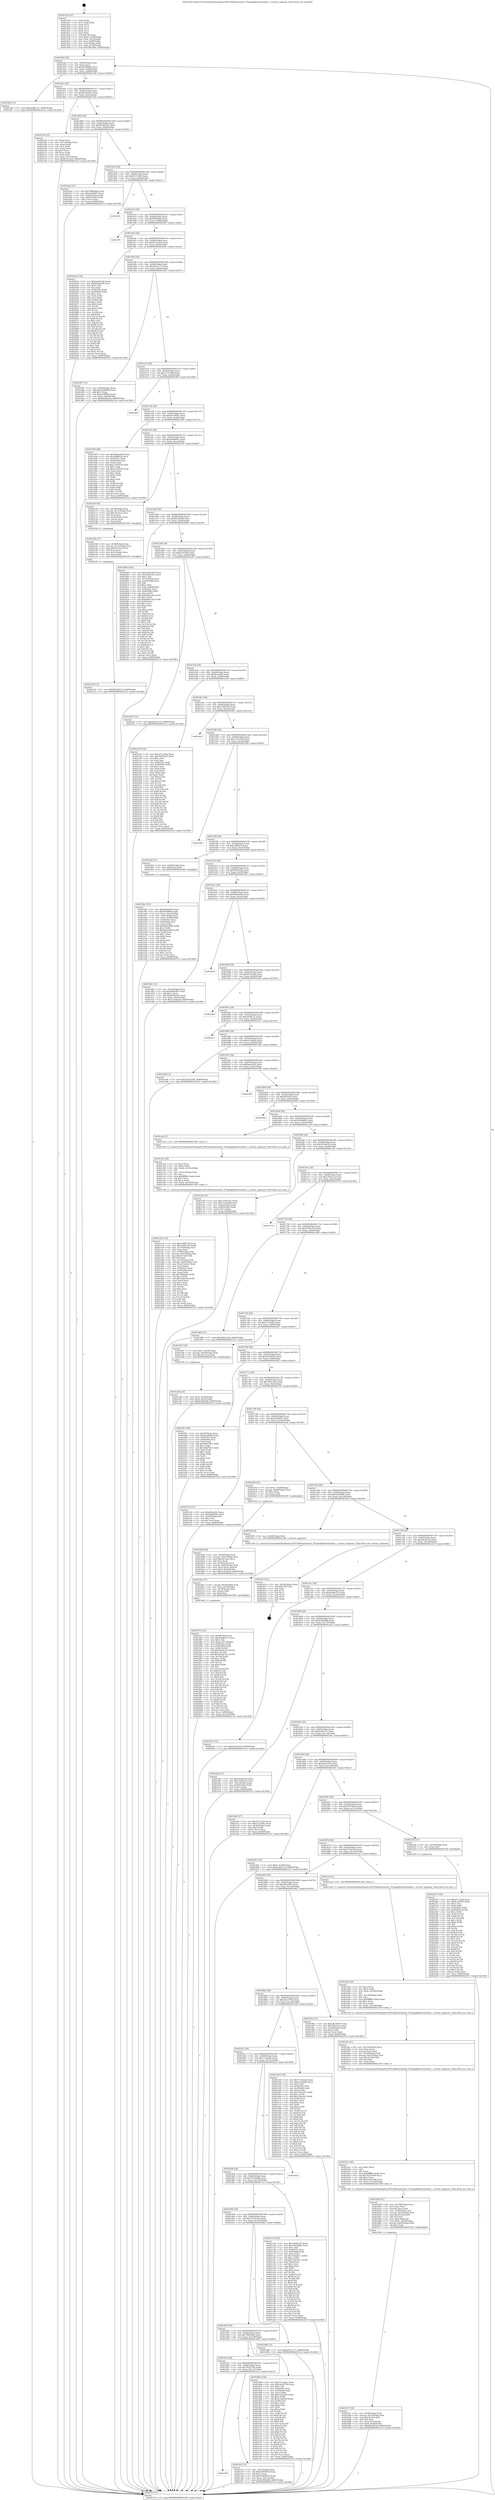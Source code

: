 digraph "0x401420" {
  label = "0x401420 (/mnt/c/Users/mathe/Desktop/tcc/POCII/binaries/extr_FFmpeglibavformathls.c_current_segment_Final-ollvm.out::main(0))"
  labelloc = "t"
  node[shape=record]

  Entry [label="",width=0.3,height=0.3,shape=circle,fillcolor=black,style=filled]
  "0x40144f" [label="{
     0x40144f [29]\l
     | [instrs]\l
     &nbsp;&nbsp;0x40144f \<+3\>: mov -0x80(%rbp),%eax\l
     &nbsp;&nbsp;0x401452 \<+2\>: mov %eax,%ecx\l
     &nbsp;&nbsp;0x401454 \<+6\>: sub $0x8540f68a,%ecx\l
     &nbsp;&nbsp;0x40145a \<+6\>: mov %eax,-0x84(%rbp)\l
     &nbsp;&nbsp;0x401460 \<+6\>: mov %ecx,-0x88(%rbp)\l
     &nbsp;&nbsp;0x401466 \<+6\>: je 0000000000401a60 \<main+0x640\>\l
  }"]
  "0x401a60" [label="{
     0x401a60 [12]\l
     | [instrs]\l
     &nbsp;&nbsp;0x401a60 \<+7\>: movl $0x4cd8e157,-0x80(%rbp)\l
     &nbsp;&nbsp;0x401a67 \<+5\>: jmp 000000000040251d \<main+0x10fd\>\l
  }"]
  "0x40146c" [label="{
     0x40146c [28]\l
     | [instrs]\l
     &nbsp;&nbsp;0x40146c \<+5\>: jmp 0000000000401471 \<main+0x51\>\l
     &nbsp;&nbsp;0x401471 \<+6\>: mov -0x84(%rbp),%eax\l
     &nbsp;&nbsp;0x401477 \<+5\>: sub $0x8b3a0235,%eax\l
     &nbsp;&nbsp;0x40147c \<+6\>: mov %eax,-0x8c(%rbp)\l
     &nbsp;&nbsp;0x401482 \<+6\>: je 00000000004021b4 \<main+0xd94\>\l
  }"]
  Exit [label="",width=0.3,height=0.3,shape=circle,fillcolor=black,style=filled,peripheries=2]
  "0x4021b4" [label="{
     0x4021b4 [33]\l
     | [instrs]\l
     &nbsp;&nbsp;0x4021b4 \<+2\>: xor %eax,%eax\l
     &nbsp;&nbsp;0x4021b6 \<+3\>: mov -0x7c(%rbp),%ecx\l
     &nbsp;&nbsp;0x4021b9 \<+2\>: mov %eax,%edx\l
     &nbsp;&nbsp;0x4021bb \<+2\>: sub %ecx,%edx\l
     &nbsp;&nbsp;0x4021bd \<+2\>: mov %eax,%ecx\l
     &nbsp;&nbsp;0x4021bf \<+3\>: sub $0x1,%ecx\l
     &nbsp;&nbsp;0x4021c2 \<+2\>: add %ecx,%edx\l
     &nbsp;&nbsp;0x4021c4 \<+2\>: sub %edx,%eax\l
     &nbsp;&nbsp;0x4021c6 \<+3\>: mov %eax,-0x7c(%rbp)\l
     &nbsp;&nbsp;0x4021c9 \<+7\>: movl $0x9a33c429,-0x80(%rbp)\l
     &nbsp;&nbsp;0x4021d0 \<+5\>: jmp 000000000040251d \<main+0x10fd\>\l
  }"]
  "0x401488" [label="{
     0x401488 [28]\l
     | [instrs]\l
     &nbsp;&nbsp;0x401488 \<+5\>: jmp 000000000040148d \<main+0x6d\>\l
     &nbsp;&nbsp;0x40148d \<+6\>: mov -0x84(%rbp),%eax\l
     &nbsp;&nbsp;0x401493 \<+5\>: sub $0x8d3d023b,%eax\l
     &nbsp;&nbsp;0x401498 \<+6\>: mov %eax,-0x90(%rbp)\l
     &nbsp;&nbsp;0x40149e \<+6\>: je 0000000000401ba2 \<main+0x782\>\l
  }"]
  "0x402267" [label="{
     0x402267 [142]\l
     | [instrs]\l
     &nbsp;&nbsp;0x402267 \<+5\>: mov $0xa7c27bda,%ecx\l
     &nbsp;&nbsp;0x40226c \<+5\>: mov $0xbcc07f9e,%edx\l
     &nbsp;&nbsp;0x402271 \<+3\>: mov $0x1,%sil\l
     &nbsp;&nbsp;0x402274 \<+3\>: xor %r8d,%r8d\l
     &nbsp;&nbsp;0x402277 \<+8\>: mov 0x40505c,%r9d\l
     &nbsp;&nbsp;0x40227f \<+8\>: mov 0x405060,%r10d\l
     &nbsp;&nbsp;0x402287 \<+4\>: sub $0x1,%r8d\l
     &nbsp;&nbsp;0x40228b \<+3\>: mov %r9d,%r11d\l
     &nbsp;&nbsp;0x40228e \<+3\>: add %r8d,%r11d\l
     &nbsp;&nbsp;0x402291 \<+4\>: imul %r11d,%r9d\l
     &nbsp;&nbsp;0x402295 \<+4\>: and $0x1,%r9d\l
     &nbsp;&nbsp;0x402299 \<+4\>: cmp $0x0,%r9d\l
     &nbsp;&nbsp;0x40229d \<+3\>: sete %bl\l
     &nbsp;&nbsp;0x4022a0 \<+4\>: cmp $0xa,%r10d\l
     &nbsp;&nbsp;0x4022a4 \<+4\>: setl %r14b\l
     &nbsp;&nbsp;0x4022a8 \<+3\>: mov %bl,%r15b\l
     &nbsp;&nbsp;0x4022ab \<+4\>: xor $0xff,%r15b\l
     &nbsp;&nbsp;0x4022af \<+3\>: mov %r14b,%r12b\l
     &nbsp;&nbsp;0x4022b2 \<+4\>: xor $0xff,%r12b\l
     &nbsp;&nbsp;0x4022b6 \<+4\>: xor $0x1,%sil\l
     &nbsp;&nbsp;0x4022ba \<+3\>: mov %r15b,%r13b\l
     &nbsp;&nbsp;0x4022bd \<+4\>: and $0xff,%r13b\l
     &nbsp;&nbsp;0x4022c1 \<+3\>: and %sil,%bl\l
     &nbsp;&nbsp;0x4022c4 \<+3\>: mov %r12b,%al\l
     &nbsp;&nbsp;0x4022c7 \<+2\>: and $0xff,%al\l
     &nbsp;&nbsp;0x4022c9 \<+3\>: and %sil,%r14b\l
     &nbsp;&nbsp;0x4022cc \<+3\>: or %bl,%r13b\l
     &nbsp;&nbsp;0x4022cf \<+3\>: or %r14b,%al\l
     &nbsp;&nbsp;0x4022d2 \<+3\>: xor %al,%r13b\l
     &nbsp;&nbsp;0x4022d5 \<+3\>: or %r12b,%r15b\l
     &nbsp;&nbsp;0x4022d8 \<+4\>: xor $0xff,%r15b\l
     &nbsp;&nbsp;0x4022dc \<+4\>: or $0x1,%sil\l
     &nbsp;&nbsp;0x4022e0 \<+3\>: and %sil,%r15b\l
     &nbsp;&nbsp;0x4022e3 \<+3\>: or %r15b,%r13b\l
     &nbsp;&nbsp;0x4022e6 \<+4\>: test $0x1,%r13b\l
     &nbsp;&nbsp;0x4022ea \<+3\>: cmovne %edx,%ecx\l
     &nbsp;&nbsp;0x4022ed \<+3\>: mov %ecx,-0x80(%rbp)\l
     &nbsp;&nbsp;0x4022f0 \<+5\>: jmp 000000000040251d \<main+0x10fd\>\l
  }"]
  "0x401ba2" [label="{
     0x401ba2 [27]\l
     | [instrs]\l
     &nbsp;&nbsp;0x401ba2 \<+5\>: mov $0x788fe6dd,%eax\l
     &nbsp;&nbsp;0x401ba7 \<+5\>: mov $0x3eefdd97,%ecx\l
     &nbsp;&nbsp;0x401bac \<+3\>: mov -0x64(%rbp),%edx\l
     &nbsp;&nbsp;0x401baf \<+3\>: cmp -0x60(%rbp),%edx\l
     &nbsp;&nbsp;0x401bb2 \<+3\>: cmovl %ecx,%eax\l
     &nbsp;&nbsp;0x401bb5 \<+3\>: mov %eax,-0x80(%rbp)\l
     &nbsp;&nbsp;0x401bb8 \<+5\>: jmp 000000000040251d \<main+0x10fd\>\l
  }"]
  "0x4014a4" [label="{
     0x4014a4 [28]\l
     | [instrs]\l
     &nbsp;&nbsp;0x4014a4 \<+5\>: jmp 00000000004014a9 \<main+0x89\>\l
     &nbsp;&nbsp;0x4014a9 \<+6\>: mov -0x84(%rbp),%eax\l
     &nbsp;&nbsp;0x4014af \<+5\>: sub $0x91213fe9,%eax\l
     &nbsp;&nbsp;0x4014b4 \<+6\>: mov %eax,-0x94(%rbp)\l
     &nbsp;&nbsp;0x4014ba \<+6\>: je 0000000000402301 \<main+0xee1\>\l
  }"]
  "0x4021a8" [label="{
     0x4021a8 [12]\l
     | [instrs]\l
     &nbsp;&nbsp;0x4021a8 \<+7\>: movl $0x8b3a0235,-0x80(%rbp)\l
     &nbsp;&nbsp;0x4021af \<+5\>: jmp 000000000040251d \<main+0x10fd\>\l
  }"]
  "0x402301" [label="{
     0x402301\l
  }", style=dashed]
  "0x4014c0" [label="{
     0x4014c0 [28]\l
     | [instrs]\l
     &nbsp;&nbsp;0x4014c0 \<+5\>: jmp 00000000004014c5 \<main+0xa5\>\l
     &nbsp;&nbsp;0x4014c5 \<+6\>: mov -0x84(%rbp),%eax\l
     &nbsp;&nbsp;0x4014cb \<+5\>: sub $0x99f50a83,%eax\l
     &nbsp;&nbsp;0x4014d0 \<+6\>: mov %eax,-0x98(%rbp)\l
     &nbsp;&nbsp;0x4014d6 \<+6\>: je 00000000004023f5 \<main+0xfd5\>\l
  }"]
  "0x40218d" [label="{
     0x40218d [27]\l
     | [instrs]\l
     &nbsp;&nbsp;0x40218d \<+4\>: mov -0x58(%rbp),%rax\l
     &nbsp;&nbsp;0x402191 \<+4\>: movslq -0x7c(%rbp),%rcx\l
     &nbsp;&nbsp;0x402195 \<+4\>: imul $0x18,%rcx,%rcx\l
     &nbsp;&nbsp;0x402199 \<+3\>: add %rcx,%rax\l
     &nbsp;&nbsp;0x40219c \<+4\>: mov 0x10(%rax),%rax\l
     &nbsp;&nbsp;0x4021a0 \<+3\>: mov %rax,%rdi\l
     &nbsp;&nbsp;0x4021a3 \<+5\>: call 0000000000401030 \<free@plt\>\l
     | [calls]\l
     &nbsp;&nbsp;0x401030 \{1\} (unknown)\l
  }"]
  "0x4023f5" [label="{
     0x4023f5\l
  }", style=dashed]
  "0x4014dc" [label="{
     0x4014dc [28]\l
     | [instrs]\l
     &nbsp;&nbsp;0x4014dc \<+5\>: jmp 00000000004014e1 \<main+0xc1\>\l
     &nbsp;&nbsp;0x4014e1 \<+6\>: mov -0x84(%rbp),%eax\l
     &nbsp;&nbsp;0x4014e7 \<+5\>: sub $0x9a33c429,%eax\l
     &nbsp;&nbsp;0x4014ec \<+6\>: mov %eax,-0x9c(%rbp)\l
     &nbsp;&nbsp;0x4014f2 \<+6\>: je 000000000040202a \<main+0xc0a\>\l
  }"]
  "0x401f7d" [label="{
     0x401f7d [161]\l
     | [instrs]\l
     &nbsp;&nbsp;0x401f7d \<+5\>: mov $0x997fe4a,%esi\l
     &nbsp;&nbsp;0x401f82 \<+5\>: mov $0x4ab90312,%ecx\l
     &nbsp;&nbsp;0x401f87 \<+2\>: mov $0x1,%dl\l
     &nbsp;&nbsp;0x401f89 \<+7\>: movl $0x0,-0x7c(%rbp)\l
     &nbsp;&nbsp;0x401f90 \<+8\>: mov 0x40505c,%r8d\l
     &nbsp;&nbsp;0x401f98 \<+8\>: mov 0x405060,%r9d\l
     &nbsp;&nbsp;0x401fa0 \<+3\>: mov %r8d,%r10d\l
     &nbsp;&nbsp;0x401fa3 \<+7\>: sub $0x85b3b72c,%r10d\l
     &nbsp;&nbsp;0x401faa \<+4\>: sub $0x1,%r10d\l
     &nbsp;&nbsp;0x401fae \<+7\>: add $0x85b3b72c,%r10d\l
     &nbsp;&nbsp;0x401fb5 \<+4\>: imul %r10d,%r8d\l
     &nbsp;&nbsp;0x401fb9 \<+4\>: and $0x1,%r8d\l
     &nbsp;&nbsp;0x401fbd \<+4\>: cmp $0x0,%r8d\l
     &nbsp;&nbsp;0x401fc1 \<+4\>: sete %r11b\l
     &nbsp;&nbsp;0x401fc5 \<+4\>: cmp $0xa,%r9d\l
     &nbsp;&nbsp;0x401fc9 \<+3\>: setl %bl\l
     &nbsp;&nbsp;0x401fcc \<+3\>: mov %r11b,%r14b\l
     &nbsp;&nbsp;0x401fcf \<+4\>: xor $0xff,%r14b\l
     &nbsp;&nbsp;0x401fd3 \<+3\>: mov %bl,%r15b\l
     &nbsp;&nbsp;0x401fd6 \<+4\>: xor $0xff,%r15b\l
     &nbsp;&nbsp;0x401fda \<+3\>: xor $0x0,%dl\l
     &nbsp;&nbsp;0x401fdd \<+3\>: mov %r14b,%r12b\l
     &nbsp;&nbsp;0x401fe0 \<+4\>: and $0x0,%r12b\l
     &nbsp;&nbsp;0x401fe4 \<+3\>: and %dl,%r11b\l
     &nbsp;&nbsp;0x401fe7 \<+3\>: mov %r15b,%r13b\l
     &nbsp;&nbsp;0x401fea \<+4\>: and $0x0,%r13b\l
     &nbsp;&nbsp;0x401fee \<+2\>: and %dl,%bl\l
     &nbsp;&nbsp;0x401ff0 \<+3\>: or %r11b,%r12b\l
     &nbsp;&nbsp;0x401ff3 \<+3\>: or %bl,%r13b\l
     &nbsp;&nbsp;0x401ff6 \<+3\>: xor %r13b,%r12b\l
     &nbsp;&nbsp;0x401ff9 \<+3\>: or %r15b,%r14b\l
     &nbsp;&nbsp;0x401ffc \<+4\>: xor $0xff,%r14b\l
     &nbsp;&nbsp;0x402000 \<+3\>: or $0x0,%dl\l
     &nbsp;&nbsp;0x402003 \<+3\>: and %dl,%r14b\l
     &nbsp;&nbsp;0x402006 \<+3\>: or %r14b,%r12b\l
     &nbsp;&nbsp;0x402009 \<+4\>: test $0x1,%r12b\l
     &nbsp;&nbsp;0x40200d \<+3\>: cmovne %ecx,%esi\l
     &nbsp;&nbsp;0x402010 \<+3\>: mov %esi,-0x80(%rbp)\l
     &nbsp;&nbsp;0x402013 \<+6\>: mov %eax,-0x154(%rbp)\l
     &nbsp;&nbsp;0x402019 \<+5\>: jmp 000000000040251d \<main+0x10fd\>\l
  }"]
  "0x40202a" [label="{
     0x40202a [134]\l
     | [instrs]\l
     &nbsp;&nbsp;0x40202a \<+5\>: mov $0xde30ced4,%eax\l
     &nbsp;&nbsp;0x40202f \<+5\>: mov $0xbb24bcf8,%ecx\l
     &nbsp;&nbsp;0x402034 \<+2\>: mov $0x1,%dl\l
     &nbsp;&nbsp;0x402036 \<+2\>: xor %esi,%esi\l
     &nbsp;&nbsp;0x402038 \<+7\>: mov 0x40505c,%edi\l
     &nbsp;&nbsp;0x40203f \<+8\>: mov 0x405060,%r8d\l
     &nbsp;&nbsp;0x402047 \<+3\>: sub $0x1,%esi\l
     &nbsp;&nbsp;0x40204a \<+3\>: mov %edi,%r9d\l
     &nbsp;&nbsp;0x40204d \<+3\>: add %esi,%r9d\l
     &nbsp;&nbsp;0x402050 \<+4\>: imul %r9d,%edi\l
     &nbsp;&nbsp;0x402054 \<+3\>: and $0x1,%edi\l
     &nbsp;&nbsp;0x402057 \<+3\>: cmp $0x0,%edi\l
     &nbsp;&nbsp;0x40205a \<+4\>: sete %r10b\l
     &nbsp;&nbsp;0x40205e \<+4\>: cmp $0xa,%r8d\l
     &nbsp;&nbsp;0x402062 \<+4\>: setl %r11b\l
     &nbsp;&nbsp;0x402066 \<+3\>: mov %r10b,%bl\l
     &nbsp;&nbsp;0x402069 \<+3\>: xor $0xff,%bl\l
     &nbsp;&nbsp;0x40206c \<+3\>: mov %r11b,%r14b\l
     &nbsp;&nbsp;0x40206f \<+4\>: xor $0xff,%r14b\l
     &nbsp;&nbsp;0x402073 \<+3\>: xor $0x1,%dl\l
     &nbsp;&nbsp;0x402076 \<+3\>: mov %bl,%r15b\l
     &nbsp;&nbsp;0x402079 \<+4\>: and $0xff,%r15b\l
     &nbsp;&nbsp;0x40207d \<+3\>: and %dl,%r10b\l
     &nbsp;&nbsp;0x402080 \<+3\>: mov %r14b,%r12b\l
     &nbsp;&nbsp;0x402083 \<+4\>: and $0xff,%r12b\l
     &nbsp;&nbsp;0x402087 \<+3\>: and %dl,%r11b\l
     &nbsp;&nbsp;0x40208a \<+3\>: or %r10b,%r15b\l
     &nbsp;&nbsp;0x40208d \<+3\>: or %r11b,%r12b\l
     &nbsp;&nbsp;0x402090 \<+3\>: xor %r12b,%r15b\l
     &nbsp;&nbsp;0x402093 \<+3\>: or %r14b,%bl\l
     &nbsp;&nbsp;0x402096 \<+3\>: xor $0xff,%bl\l
     &nbsp;&nbsp;0x402099 \<+3\>: or $0x1,%dl\l
     &nbsp;&nbsp;0x40209c \<+2\>: and %dl,%bl\l
     &nbsp;&nbsp;0x40209e \<+3\>: or %bl,%r15b\l
     &nbsp;&nbsp;0x4020a1 \<+4\>: test $0x1,%r15b\l
     &nbsp;&nbsp;0x4020a5 \<+3\>: cmovne %ecx,%eax\l
     &nbsp;&nbsp;0x4020a8 \<+3\>: mov %eax,-0x80(%rbp)\l
     &nbsp;&nbsp;0x4020ab \<+5\>: jmp 000000000040251d \<main+0x10fd\>\l
  }"]
  "0x4014f8" [label="{
     0x4014f8 [28]\l
     | [instrs]\l
     &nbsp;&nbsp;0x4014f8 \<+5\>: jmp 00000000004014fd \<main+0xdd\>\l
     &nbsp;&nbsp;0x4014fd \<+6\>: mov -0x84(%rbp),%eax\l
     &nbsp;&nbsp;0x401503 \<+5\>: sub $0xa5012c77,%eax\l
     &nbsp;&nbsp;0x401508 \<+6\>: mov %eax,-0xa0(%rbp)\l
     &nbsp;&nbsp;0x40150e \<+6\>: je 0000000000401d97 \<main+0x977\>\l
  }"]
  "0x401f62" [label="{
     0x401f62 [27]\l
     | [instrs]\l
     &nbsp;&nbsp;0x401f62 \<+10\>: movabs $0x4030b6,%rdi\l
     &nbsp;&nbsp;0x401f6c \<+4\>: mov %rax,-0x78(%rbp)\l
     &nbsp;&nbsp;0x401f70 \<+4\>: mov -0x78(%rbp),%rax\l
     &nbsp;&nbsp;0x401f74 \<+2\>: mov (%rax),%esi\l
     &nbsp;&nbsp;0x401f76 \<+2\>: mov $0x0,%al\l
     &nbsp;&nbsp;0x401f78 \<+5\>: call 0000000000401040 \<printf@plt\>\l
     | [calls]\l
     &nbsp;&nbsp;0x401040 \{1\} (unknown)\l
  }"]
  "0x401d97" [label="{
     0x401d97 [31]\l
     | [instrs]\l
     &nbsp;&nbsp;0x401d97 \<+3\>: mov -0x64(%rbp),%eax\l
     &nbsp;&nbsp;0x401d9a \<+5\>: add $0xa3a9869e,%eax\l
     &nbsp;&nbsp;0x401d9f \<+3\>: add $0x1,%eax\l
     &nbsp;&nbsp;0x401da2 \<+5\>: sub $0xa3a9869e,%eax\l
     &nbsp;&nbsp;0x401da7 \<+3\>: mov %eax,-0x64(%rbp)\l
     &nbsp;&nbsp;0x401daa \<+7\>: movl $0x8d3d023b,-0x80(%rbp)\l
     &nbsp;&nbsp;0x401db1 \<+5\>: jmp 000000000040251d \<main+0x10fd\>\l
  }"]
  "0x401514" [label="{
     0x401514 [28]\l
     | [instrs]\l
     &nbsp;&nbsp;0x401514 \<+5\>: jmp 0000000000401519 \<main+0xf9\>\l
     &nbsp;&nbsp;0x401519 \<+6\>: mov -0x84(%rbp),%eax\l
     &nbsp;&nbsp;0x40151f \<+5\>: sub $0xa7c27bda,%eax\l
     &nbsp;&nbsp;0x401524 \<+6\>: mov %eax,-0xa4(%rbp)\l
     &nbsp;&nbsp;0x40152a \<+6\>: je 00000000004024f9 \<main+0x10d9\>\l
  }"]
  "0x401958" [label="{
     0x401958\l
  }", style=dashed]
  "0x4024f9" [label="{
     0x4024f9\l
  }", style=dashed]
  "0x401530" [label="{
     0x401530 [28]\l
     | [instrs]\l
     &nbsp;&nbsp;0x401530 \<+5\>: jmp 0000000000401535 \<main+0x115\>\l
     &nbsp;&nbsp;0x401535 \<+6\>: mov -0x84(%rbp),%eax\l
     &nbsp;&nbsp;0x40153b \<+5\>: sub $0xadc34b87,%eax\l
     &nbsp;&nbsp;0x401540 \<+6\>: mov %eax,-0xa8(%rbp)\l
     &nbsp;&nbsp;0x401546 \<+6\>: je 0000000000401995 \<main+0x575\>\l
  }"]
  "0x401ee2" [label="{
     0x401ee2 [31]\l
     | [instrs]\l
     &nbsp;&nbsp;0x401ee2 \<+3\>: mov -0x5c(%rbp),%eax\l
     &nbsp;&nbsp;0x401ee5 \<+5\>: sub $0x92094d16,%eax\l
     &nbsp;&nbsp;0x401eea \<+3\>: add $0x1,%eax\l
     &nbsp;&nbsp;0x401eed \<+5\>: add $0x92094d16,%eax\l
     &nbsp;&nbsp;0x401ef2 \<+3\>: mov %eax,-0x5c(%rbp)\l
     &nbsp;&nbsp;0x401ef5 \<+7\>: movl $0x4c894d48,-0x80(%rbp)\l
     &nbsp;&nbsp;0x401efc \<+5\>: jmp 000000000040251d \<main+0x10fd\>\l
  }"]
  "0x401995" [label="{
     0x401995 [88]\l
     | [instrs]\l
     &nbsp;&nbsp;0x401995 \<+5\>: mov $0xdb0ea0d5,%eax\l
     &nbsp;&nbsp;0x40199a \<+5\>: mov $0xcaff805a,%ecx\l
     &nbsp;&nbsp;0x40199f \<+7\>: mov 0x40505c,%edx\l
     &nbsp;&nbsp;0x4019a6 \<+7\>: mov 0x405060,%esi\l
     &nbsp;&nbsp;0x4019ad \<+2\>: mov %edx,%edi\l
     &nbsp;&nbsp;0x4019af \<+6\>: add $0xec106534,%edi\l
     &nbsp;&nbsp;0x4019b5 \<+3\>: sub $0x1,%edi\l
     &nbsp;&nbsp;0x4019b8 \<+6\>: sub $0xec106534,%edi\l
     &nbsp;&nbsp;0x4019be \<+3\>: imul %edi,%edx\l
     &nbsp;&nbsp;0x4019c1 \<+3\>: and $0x1,%edx\l
     &nbsp;&nbsp;0x4019c4 \<+3\>: cmp $0x0,%edx\l
     &nbsp;&nbsp;0x4019c7 \<+4\>: sete %r8b\l
     &nbsp;&nbsp;0x4019cb \<+3\>: cmp $0xa,%esi\l
     &nbsp;&nbsp;0x4019ce \<+4\>: setl %r9b\l
     &nbsp;&nbsp;0x4019d2 \<+3\>: mov %r8b,%r10b\l
     &nbsp;&nbsp;0x4019d5 \<+3\>: and %r9b,%r10b\l
     &nbsp;&nbsp;0x4019d8 \<+3\>: xor %r9b,%r8b\l
     &nbsp;&nbsp;0x4019db \<+3\>: or %r8b,%r10b\l
     &nbsp;&nbsp;0x4019de \<+4\>: test $0x1,%r10b\l
     &nbsp;&nbsp;0x4019e2 \<+3\>: cmovne %ecx,%eax\l
     &nbsp;&nbsp;0x4019e5 \<+3\>: mov %eax,-0x80(%rbp)\l
     &nbsp;&nbsp;0x4019e8 \<+5\>: jmp 000000000040251d \<main+0x10fd\>\l
  }"]
  "0x40154c" [label="{
     0x40154c [28]\l
     | [instrs]\l
     &nbsp;&nbsp;0x40154c \<+5\>: jmp 0000000000401551 \<main+0x131\>\l
     &nbsp;&nbsp;0x401551 \<+6\>: mov -0x84(%rbp),%eax\l
     &nbsp;&nbsp;0x401557 \<+5\>: sub $0xae66904c,%eax\l
     &nbsp;&nbsp;0x40155c \<+6\>: mov %eax,-0xac(%rbp)\l
     &nbsp;&nbsp;0x401562 \<+6\>: je 000000000040216f \<main+0xd4f\>\l
  }"]
  "0x40193c" [label="{
     0x40193c [28]\l
     | [instrs]\l
     &nbsp;&nbsp;0x40193c \<+5\>: jmp 0000000000401941 \<main+0x521\>\l
     &nbsp;&nbsp;0x401941 \<+6\>: mov -0x84(%rbp),%eax\l
     &nbsp;&nbsp;0x401947 \<+5\>: sub $0x78a25760,%eax\l
     &nbsp;&nbsp;0x40194c \<+6\>: mov %eax,-0x13c(%rbp)\l
     &nbsp;&nbsp;0x401952 \<+6\>: je 0000000000401ee2 \<main+0xac2\>\l
  }"]
  "0x40216f" [label="{
     0x40216f [30]\l
     | [instrs]\l
     &nbsp;&nbsp;0x40216f \<+4\>: mov -0x58(%rbp),%rax\l
     &nbsp;&nbsp;0x402173 \<+4\>: movslq -0x7c(%rbp),%rcx\l
     &nbsp;&nbsp;0x402177 \<+4\>: imul $0x18,%rcx,%rcx\l
     &nbsp;&nbsp;0x40217b \<+3\>: add %rcx,%rax\l
     &nbsp;&nbsp;0x40217e \<+4\>: mov 0x10(%rax),%rax\l
     &nbsp;&nbsp;0x402182 \<+3\>: mov (%rax),%rax\l
     &nbsp;&nbsp;0x402185 \<+3\>: mov %rax,%rdi\l
     &nbsp;&nbsp;0x402188 \<+5\>: call 0000000000401030 \<free@plt\>\l
     | [calls]\l
     &nbsp;&nbsp;0x401030 \{1\} (unknown)\l
  }"]
  "0x401568" [label="{
     0x401568 [28]\l
     | [instrs]\l
     &nbsp;&nbsp;0x401568 \<+5\>: jmp 000000000040156d \<main+0x14d\>\l
     &nbsp;&nbsp;0x40156d \<+6\>: mov -0x84(%rbp),%eax\l
     &nbsp;&nbsp;0x401573 \<+5\>: sub $0xbb24bcf8,%eax\l
     &nbsp;&nbsp;0x401578 \<+6\>: mov %eax,-0xb0(%rbp)\l
     &nbsp;&nbsp;0x40157e \<+6\>: je 00000000004020b0 \<main+0xc90\>\l
  }"]
  "0x401db6" [label="{
     0x401db6 [144]\l
     | [instrs]\l
     &nbsp;&nbsp;0x401db6 \<+5\>: mov $0x71c5aabc,%eax\l
     &nbsp;&nbsp;0x401dbb \<+5\>: mov $0x5de10756,%ecx\l
     &nbsp;&nbsp;0x401dc0 \<+2\>: mov $0x1,%dl\l
     &nbsp;&nbsp;0x401dc2 \<+7\>: mov 0x40505c,%esi\l
     &nbsp;&nbsp;0x401dc9 \<+7\>: mov 0x405060,%edi\l
     &nbsp;&nbsp;0x401dd0 \<+3\>: mov %esi,%r8d\l
     &nbsp;&nbsp;0x401dd3 \<+7\>: add $0xe53ad2f9,%r8d\l
     &nbsp;&nbsp;0x401dda \<+4\>: sub $0x1,%r8d\l
     &nbsp;&nbsp;0x401dde \<+7\>: sub $0xe53ad2f9,%r8d\l
     &nbsp;&nbsp;0x401de5 \<+4\>: imul %r8d,%esi\l
     &nbsp;&nbsp;0x401de9 \<+3\>: and $0x1,%esi\l
     &nbsp;&nbsp;0x401dec \<+3\>: cmp $0x0,%esi\l
     &nbsp;&nbsp;0x401def \<+4\>: sete %r9b\l
     &nbsp;&nbsp;0x401df3 \<+3\>: cmp $0xa,%edi\l
     &nbsp;&nbsp;0x401df6 \<+4\>: setl %r10b\l
     &nbsp;&nbsp;0x401dfa \<+3\>: mov %r9b,%r11b\l
     &nbsp;&nbsp;0x401dfd \<+4\>: xor $0xff,%r11b\l
     &nbsp;&nbsp;0x401e01 \<+3\>: mov %r10b,%bl\l
     &nbsp;&nbsp;0x401e04 \<+3\>: xor $0xff,%bl\l
     &nbsp;&nbsp;0x401e07 \<+3\>: xor $0x0,%dl\l
     &nbsp;&nbsp;0x401e0a \<+3\>: mov %r11b,%r14b\l
     &nbsp;&nbsp;0x401e0d \<+4\>: and $0x0,%r14b\l
     &nbsp;&nbsp;0x401e11 \<+3\>: and %dl,%r9b\l
     &nbsp;&nbsp;0x401e14 \<+3\>: mov %bl,%r15b\l
     &nbsp;&nbsp;0x401e17 \<+4\>: and $0x0,%r15b\l
     &nbsp;&nbsp;0x401e1b \<+3\>: and %dl,%r10b\l
     &nbsp;&nbsp;0x401e1e \<+3\>: or %r9b,%r14b\l
     &nbsp;&nbsp;0x401e21 \<+3\>: or %r10b,%r15b\l
     &nbsp;&nbsp;0x401e24 \<+3\>: xor %r15b,%r14b\l
     &nbsp;&nbsp;0x401e27 \<+3\>: or %bl,%r11b\l
     &nbsp;&nbsp;0x401e2a \<+4\>: xor $0xff,%r11b\l
     &nbsp;&nbsp;0x401e2e \<+3\>: or $0x0,%dl\l
     &nbsp;&nbsp;0x401e31 \<+3\>: and %dl,%r11b\l
     &nbsp;&nbsp;0x401e34 \<+3\>: or %r11b,%r14b\l
     &nbsp;&nbsp;0x401e37 \<+4\>: test $0x1,%r14b\l
     &nbsp;&nbsp;0x401e3b \<+3\>: cmovne %ecx,%eax\l
     &nbsp;&nbsp;0x401e3e \<+3\>: mov %eax,-0x80(%rbp)\l
     &nbsp;&nbsp;0x401e41 \<+5\>: jmp 000000000040251d \<main+0x10fd\>\l
  }"]
  "0x4020b0" [label="{
     0x4020b0 [164]\l
     | [instrs]\l
     &nbsp;&nbsp;0x4020b0 \<+5\>: mov $0xde30ced4,%eax\l
     &nbsp;&nbsp;0x4020b5 \<+5\>: mov $0x348cc41a,%ecx\l
     &nbsp;&nbsp;0x4020ba \<+2\>: mov $0x1,%dl\l
     &nbsp;&nbsp;0x4020bc \<+3\>: mov -0x7c(%rbp),%esi\l
     &nbsp;&nbsp;0x4020bf \<+3\>: cmp -0x50(%rbp),%esi\l
     &nbsp;&nbsp;0x4020c2 \<+4\>: setl %dil\l
     &nbsp;&nbsp;0x4020c6 \<+4\>: and $0x1,%dil\l
     &nbsp;&nbsp;0x4020ca \<+4\>: mov %dil,-0x29(%rbp)\l
     &nbsp;&nbsp;0x4020ce \<+7\>: mov 0x40505c,%esi\l
     &nbsp;&nbsp;0x4020d5 \<+8\>: mov 0x405060,%r8d\l
     &nbsp;&nbsp;0x4020dd \<+3\>: mov %esi,%r9d\l
     &nbsp;&nbsp;0x4020e0 \<+7\>: add $0xb0bb1cda,%r9d\l
     &nbsp;&nbsp;0x4020e7 \<+4\>: sub $0x1,%r9d\l
     &nbsp;&nbsp;0x4020eb \<+7\>: sub $0xb0bb1cda,%r9d\l
     &nbsp;&nbsp;0x4020f2 \<+4\>: imul %r9d,%esi\l
     &nbsp;&nbsp;0x4020f6 \<+3\>: and $0x1,%esi\l
     &nbsp;&nbsp;0x4020f9 \<+3\>: cmp $0x0,%esi\l
     &nbsp;&nbsp;0x4020fc \<+4\>: sete %dil\l
     &nbsp;&nbsp;0x402100 \<+4\>: cmp $0xa,%r8d\l
     &nbsp;&nbsp;0x402104 \<+4\>: setl %r10b\l
     &nbsp;&nbsp;0x402108 \<+3\>: mov %dil,%r11b\l
     &nbsp;&nbsp;0x40210b \<+4\>: xor $0xff,%r11b\l
     &nbsp;&nbsp;0x40210f \<+3\>: mov %r10b,%bl\l
     &nbsp;&nbsp;0x402112 \<+3\>: xor $0xff,%bl\l
     &nbsp;&nbsp;0x402115 \<+3\>: xor $0x1,%dl\l
     &nbsp;&nbsp;0x402118 \<+3\>: mov %r11b,%r14b\l
     &nbsp;&nbsp;0x40211b \<+4\>: and $0xff,%r14b\l
     &nbsp;&nbsp;0x40211f \<+3\>: and %dl,%dil\l
     &nbsp;&nbsp;0x402122 \<+3\>: mov %bl,%r15b\l
     &nbsp;&nbsp;0x402125 \<+4\>: and $0xff,%r15b\l
     &nbsp;&nbsp;0x402129 \<+3\>: and %dl,%r10b\l
     &nbsp;&nbsp;0x40212c \<+3\>: or %dil,%r14b\l
     &nbsp;&nbsp;0x40212f \<+3\>: or %r10b,%r15b\l
     &nbsp;&nbsp;0x402132 \<+3\>: xor %r15b,%r14b\l
     &nbsp;&nbsp;0x402135 \<+3\>: or %bl,%r11b\l
     &nbsp;&nbsp;0x402138 \<+4\>: xor $0xff,%r11b\l
     &nbsp;&nbsp;0x40213c \<+3\>: or $0x1,%dl\l
     &nbsp;&nbsp;0x40213f \<+3\>: and %dl,%r11b\l
     &nbsp;&nbsp;0x402142 \<+3\>: or %r11b,%r14b\l
     &nbsp;&nbsp;0x402145 \<+4\>: test $0x1,%r14b\l
     &nbsp;&nbsp;0x402149 \<+3\>: cmovne %ecx,%eax\l
     &nbsp;&nbsp;0x40214c \<+3\>: mov %eax,-0x80(%rbp)\l
     &nbsp;&nbsp;0x40214f \<+5\>: jmp 000000000040251d \<main+0x10fd\>\l
  }"]
  "0x401584" [label="{
     0x401584 [28]\l
     | [instrs]\l
     &nbsp;&nbsp;0x401584 \<+5\>: jmp 0000000000401589 \<main+0x169\>\l
     &nbsp;&nbsp;0x401589 \<+6\>: mov -0x84(%rbp),%eax\l
     &nbsp;&nbsp;0x40158f \<+5\>: sub $0xbcc07f9e,%eax\l
     &nbsp;&nbsp;0x401594 \<+6\>: mov %eax,-0xb4(%rbp)\l
     &nbsp;&nbsp;0x40159a \<+6\>: je 00000000004022f5 \<main+0xed5\>\l
  }"]
  "0x401920" [label="{
     0x401920 [28]\l
     | [instrs]\l
     &nbsp;&nbsp;0x401920 \<+5\>: jmp 0000000000401925 \<main+0x505\>\l
     &nbsp;&nbsp;0x401925 \<+6\>: mov -0x84(%rbp),%eax\l
     &nbsp;&nbsp;0x40192b \<+5\>: sub $0x788fe6dd,%eax\l
     &nbsp;&nbsp;0x401930 \<+6\>: mov %eax,-0x138(%rbp)\l
     &nbsp;&nbsp;0x401936 \<+6\>: je 0000000000401db6 \<main+0x996\>\l
  }"]
  "0x4022f5" [label="{
     0x4022f5 [12]\l
     | [instrs]\l
     &nbsp;&nbsp;0x4022f5 \<+7\>: movl $0x4dee1435,-0x80(%rbp)\l
     &nbsp;&nbsp;0x4022fc \<+5\>: jmp 000000000040251d \<main+0x10fd\>\l
  }"]
  "0x4015a0" [label="{
     0x4015a0 [28]\l
     | [instrs]\l
     &nbsp;&nbsp;0x4015a0 \<+5\>: jmp 00000000004015a5 \<main+0x185\>\l
     &nbsp;&nbsp;0x4015a5 \<+6\>: mov -0x84(%rbp),%eax\l
     &nbsp;&nbsp;0x4015ab \<+5\>: sub $0xbfeced42,%eax\l
     &nbsp;&nbsp;0x4015b0 \<+6\>: mov %eax,-0xb8(%rbp)\l
     &nbsp;&nbsp;0x4015b6 \<+6\>: je 00000000004021d5 \<main+0xdb5\>\l
  }"]
  "0x401d8b" [label="{
     0x401d8b [12]\l
     | [instrs]\l
     &nbsp;&nbsp;0x401d8b \<+7\>: movl $0xa5012c77,-0x80(%rbp)\l
     &nbsp;&nbsp;0x401d92 \<+5\>: jmp 000000000040251d \<main+0x10fd\>\l
  }"]
  "0x4021d5" [label="{
     0x4021d5 [134]\l
     | [instrs]\l
     &nbsp;&nbsp;0x4021d5 \<+5\>: mov $0xa7c27bda,%eax\l
     &nbsp;&nbsp;0x4021da \<+5\>: mov $0x56970e43,%ecx\l
     &nbsp;&nbsp;0x4021df \<+2\>: mov $0x1,%dl\l
     &nbsp;&nbsp;0x4021e1 \<+2\>: xor %esi,%esi\l
     &nbsp;&nbsp;0x4021e3 \<+7\>: mov 0x40505c,%edi\l
     &nbsp;&nbsp;0x4021ea \<+8\>: mov 0x405060,%r8d\l
     &nbsp;&nbsp;0x4021f2 \<+3\>: sub $0x1,%esi\l
     &nbsp;&nbsp;0x4021f5 \<+3\>: mov %edi,%r9d\l
     &nbsp;&nbsp;0x4021f8 \<+3\>: add %esi,%r9d\l
     &nbsp;&nbsp;0x4021fb \<+4\>: imul %r9d,%edi\l
     &nbsp;&nbsp;0x4021ff \<+3\>: and $0x1,%edi\l
     &nbsp;&nbsp;0x402202 \<+3\>: cmp $0x0,%edi\l
     &nbsp;&nbsp;0x402205 \<+4\>: sete %r10b\l
     &nbsp;&nbsp;0x402209 \<+4\>: cmp $0xa,%r8d\l
     &nbsp;&nbsp;0x40220d \<+4\>: setl %r11b\l
     &nbsp;&nbsp;0x402211 \<+3\>: mov %r10b,%bl\l
     &nbsp;&nbsp;0x402214 \<+3\>: xor $0xff,%bl\l
     &nbsp;&nbsp;0x402217 \<+3\>: mov %r11b,%r14b\l
     &nbsp;&nbsp;0x40221a \<+4\>: xor $0xff,%r14b\l
     &nbsp;&nbsp;0x40221e \<+3\>: xor $0x0,%dl\l
     &nbsp;&nbsp;0x402221 \<+3\>: mov %bl,%r15b\l
     &nbsp;&nbsp;0x402224 \<+4\>: and $0x0,%r15b\l
     &nbsp;&nbsp;0x402228 \<+3\>: and %dl,%r10b\l
     &nbsp;&nbsp;0x40222b \<+3\>: mov %r14b,%r12b\l
     &nbsp;&nbsp;0x40222e \<+4\>: and $0x0,%r12b\l
     &nbsp;&nbsp;0x402232 \<+3\>: and %dl,%r11b\l
     &nbsp;&nbsp;0x402235 \<+3\>: or %r10b,%r15b\l
     &nbsp;&nbsp;0x402238 \<+3\>: or %r11b,%r12b\l
     &nbsp;&nbsp;0x40223b \<+3\>: xor %r12b,%r15b\l
     &nbsp;&nbsp;0x40223e \<+3\>: or %r14b,%bl\l
     &nbsp;&nbsp;0x402241 \<+3\>: xor $0xff,%bl\l
     &nbsp;&nbsp;0x402244 \<+3\>: or $0x0,%dl\l
     &nbsp;&nbsp;0x402247 \<+2\>: and %dl,%bl\l
     &nbsp;&nbsp;0x402249 \<+3\>: or %bl,%r15b\l
     &nbsp;&nbsp;0x40224c \<+4\>: test $0x1,%r15b\l
     &nbsp;&nbsp;0x402250 \<+3\>: cmovne %ecx,%eax\l
     &nbsp;&nbsp;0x402253 \<+3\>: mov %eax,-0x80(%rbp)\l
     &nbsp;&nbsp;0x402256 \<+5\>: jmp 000000000040251d \<main+0x10fd\>\l
  }"]
  "0x4015bc" [label="{
     0x4015bc [28]\l
     | [instrs]\l
     &nbsp;&nbsp;0x4015bc \<+5\>: jmp 00000000004015c1 \<main+0x1a1\>\l
     &nbsp;&nbsp;0x4015c1 \<+6\>: mov -0x84(%rbp),%eax\l
     &nbsp;&nbsp;0x4015c7 \<+5\>: sub $0xc5985105,%eax\l
     &nbsp;&nbsp;0x4015cc \<+6\>: mov %eax,-0xbc(%rbp)\l
     &nbsp;&nbsp;0x4015d2 \<+6\>: je 0000000000402445 \<main+0x1025\>\l
  }"]
  "0x401cde" [label="{
     0x401cde [130]\l
     | [instrs]\l
     &nbsp;&nbsp;0x401cde \<+5\>: mov $0xc5985105,%ecx\l
     &nbsp;&nbsp;0x401ce3 \<+5\>: mov $0x25901e59,%edx\l
     &nbsp;&nbsp;0x401ce8 \<+6\>: mov -0x150(%rbp),%esi\l
     &nbsp;&nbsp;0x401cee \<+3\>: imul %eax,%esi\l
     &nbsp;&nbsp;0x401cf1 \<+4\>: mov -0x58(%rbp),%rdi\l
     &nbsp;&nbsp;0x401cf5 \<+4\>: movslq -0x5c(%rbp),%r8\l
     &nbsp;&nbsp;0x401cf9 \<+4\>: imul $0x18,%r8,%r8\l
     &nbsp;&nbsp;0x401cfd \<+3\>: add %r8,%rdi\l
     &nbsp;&nbsp;0x401d00 \<+4\>: mov 0x10(%rdi),%rdi\l
     &nbsp;&nbsp;0x401d04 \<+4\>: movslq -0x64(%rbp),%r8\l
     &nbsp;&nbsp;0x401d08 \<+4\>: mov (%rdi,%r8,8),%rdi\l
     &nbsp;&nbsp;0x401d0c \<+2\>: mov %esi,(%rdi)\l
     &nbsp;&nbsp;0x401d0e \<+7\>: mov 0x40505c,%eax\l
     &nbsp;&nbsp;0x401d15 \<+7\>: mov 0x405060,%esi\l
     &nbsp;&nbsp;0x401d1c \<+3\>: mov %eax,%r9d\l
     &nbsp;&nbsp;0x401d1f \<+7\>: add $0x7b8ebeb,%r9d\l
     &nbsp;&nbsp;0x401d26 \<+4\>: sub $0x1,%r9d\l
     &nbsp;&nbsp;0x401d2a \<+7\>: sub $0x7b8ebeb,%r9d\l
     &nbsp;&nbsp;0x401d31 \<+4\>: imul %r9d,%eax\l
     &nbsp;&nbsp;0x401d35 \<+3\>: and $0x1,%eax\l
     &nbsp;&nbsp;0x401d38 \<+3\>: cmp $0x0,%eax\l
     &nbsp;&nbsp;0x401d3b \<+4\>: sete %r10b\l
     &nbsp;&nbsp;0x401d3f \<+3\>: cmp $0xa,%esi\l
     &nbsp;&nbsp;0x401d42 \<+4\>: setl %r11b\l
     &nbsp;&nbsp;0x401d46 \<+3\>: mov %r10b,%bl\l
     &nbsp;&nbsp;0x401d49 \<+3\>: and %r11b,%bl\l
     &nbsp;&nbsp;0x401d4c \<+3\>: xor %r11b,%r10b\l
     &nbsp;&nbsp;0x401d4f \<+3\>: or %r10b,%bl\l
     &nbsp;&nbsp;0x401d52 \<+3\>: test $0x1,%bl\l
     &nbsp;&nbsp;0x401d55 \<+3\>: cmovne %edx,%ecx\l
     &nbsp;&nbsp;0x401d58 \<+3\>: mov %ecx,-0x80(%rbp)\l
     &nbsp;&nbsp;0x401d5b \<+5\>: jmp 000000000040251d \<main+0x10fd\>\l
  }"]
  "0x402445" [label="{
     0x402445\l
  }", style=dashed]
  "0x4015d8" [label="{
     0x4015d8 [28]\l
     | [instrs]\l
     &nbsp;&nbsp;0x4015d8 \<+5\>: jmp 00000000004015dd \<main+0x1bd\>\l
     &nbsp;&nbsp;0x4015dd \<+6\>: mov -0x84(%rbp),%eax\l
     &nbsp;&nbsp;0x4015e3 \<+5\>: sub $0xc781c918,%eax\l
     &nbsp;&nbsp;0x4015e8 \<+6\>: mov %eax,-0xc0(%rbp)\l
     &nbsp;&nbsp;0x4015ee \<+6\>: je 0000000000402360 \<main+0xf40\>\l
  }"]
  "0x401cb2" [label="{
     0x401cb2 [44]\l
     | [instrs]\l
     &nbsp;&nbsp;0x401cb2 \<+2\>: xor %ecx,%ecx\l
     &nbsp;&nbsp;0x401cb4 \<+5\>: mov $0x2,%edx\l
     &nbsp;&nbsp;0x401cb9 \<+6\>: mov %edx,-0x14c(%rbp)\l
     &nbsp;&nbsp;0x401cbf \<+1\>: cltd\l
     &nbsp;&nbsp;0x401cc0 \<+6\>: mov -0x14c(%rbp),%esi\l
     &nbsp;&nbsp;0x401cc6 \<+2\>: idiv %esi\l
     &nbsp;&nbsp;0x401cc8 \<+6\>: imul $0xfffffffe,%edx,%edx\l
     &nbsp;&nbsp;0x401cce \<+3\>: sub $0x1,%ecx\l
     &nbsp;&nbsp;0x401cd1 \<+2\>: sub %ecx,%edx\l
     &nbsp;&nbsp;0x401cd3 \<+6\>: mov %edx,-0x150(%rbp)\l
     &nbsp;&nbsp;0x401cd9 \<+5\>: call 0000000000401160 \<next_i\>\l
     | [calls]\l
     &nbsp;&nbsp;0x401160 \{1\} (/mnt/c/Users/mathe/Desktop/tcc/POCII/binaries/extr_FFmpeglibavformathls.c_current_segment_Final-ollvm.out::next_i)\l
  }"]
  "0x402360" [label="{
     0x402360\l
  }", style=dashed]
  "0x4015f4" [label="{
     0x4015f4 [28]\l
     | [instrs]\l
     &nbsp;&nbsp;0x4015f4 \<+5\>: jmp 00000000004015f9 \<main+0x1d9\>\l
     &nbsp;&nbsp;0x4015f9 \<+6\>: mov -0x84(%rbp),%eax\l
     &nbsp;&nbsp;0x4015ff \<+5\>: sub $0xcaff805a,%eax\l
     &nbsp;&nbsp;0x401604 \<+6\>: mov %eax,-0xc4(%rbp)\l
     &nbsp;&nbsp;0x40160a \<+6\>: je 00000000004019ed \<main+0x5cd\>\l
  }"]
  "0x401904" [label="{
     0x401904 [28]\l
     | [instrs]\l
     &nbsp;&nbsp;0x401904 \<+5\>: jmp 0000000000401909 \<main+0x4e9\>\l
     &nbsp;&nbsp;0x401909 \<+6\>: mov -0x84(%rbp),%eax\l
     &nbsp;&nbsp;0x40190f \<+5\>: sub $0x725015e2,%eax\l
     &nbsp;&nbsp;0x401914 \<+6\>: mov %eax,-0x134(%rbp)\l
     &nbsp;&nbsp;0x40191a \<+6\>: je 0000000000401d8b \<main+0x96b\>\l
  }"]
  "0x4019ed" [label="{
     0x4019ed [13]\l
     | [instrs]\l
     &nbsp;&nbsp;0x4019ed \<+4\>: mov -0x48(%rbp),%rax\l
     &nbsp;&nbsp;0x4019f1 \<+4\>: mov 0x8(%rax),%rdi\l
     &nbsp;&nbsp;0x4019f5 \<+5\>: call 0000000000401060 \<atoi@plt\>\l
     | [calls]\l
     &nbsp;&nbsp;0x401060 \{1\} (unknown)\l
  }"]
  "0x401610" [label="{
     0x401610 [28]\l
     | [instrs]\l
     &nbsp;&nbsp;0x401610 \<+5\>: jmp 0000000000401615 \<main+0x1f5\>\l
     &nbsp;&nbsp;0x401615 \<+6\>: mov -0x84(%rbp),%eax\l
     &nbsp;&nbsp;0x40161b \<+5\>: sub $0xd9823c0b,%eax\l
     &nbsp;&nbsp;0x401620 \<+6\>: mov %eax,-0xc8(%rbp)\l
     &nbsp;&nbsp;0x401626 \<+6\>: je 0000000000401d6c \<main+0x94c\>\l
  }"]
  "0x401c1d" [label="{
     0x401c1d [144]\l
     | [instrs]\l
     &nbsp;&nbsp;0x401c1d \<+5\>: mov $0xc5985105,%eax\l
     &nbsp;&nbsp;0x401c22 \<+5\>: mov $0x16b386b5,%ecx\l
     &nbsp;&nbsp;0x401c27 \<+2\>: mov $0x1,%dl\l
     &nbsp;&nbsp;0x401c29 \<+7\>: mov 0x40505c,%esi\l
     &nbsp;&nbsp;0x401c30 \<+7\>: mov 0x405060,%edi\l
     &nbsp;&nbsp;0x401c37 \<+3\>: mov %esi,%r8d\l
     &nbsp;&nbsp;0x401c3a \<+7\>: sub $0x73baeb11,%r8d\l
     &nbsp;&nbsp;0x401c41 \<+4\>: sub $0x1,%r8d\l
     &nbsp;&nbsp;0x401c45 \<+7\>: add $0x73baeb11,%r8d\l
     &nbsp;&nbsp;0x401c4c \<+4\>: imul %r8d,%esi\l
     &nbsp;&nbsp;0x401c50 \<+3\>: and $0x1,%esi\l
     &nbsp;&nbsp;0x401c53 \<+3\>: cmp $0x0,%esi\l
     &nbsp;&nbsp;0x401c56 \<+4\>: sete %r9b\l
     &nbsp;&nbsp;0x401c5a \<+3\>: cmp $0xa,%edi\l
     &nbsp;&nbsp;0x401c5d \<+4\>: setl %r10b\l
     &nbsp;&nbsp;0x401c61 \<+3\>: mov %r9b,%r11b\l
     &nbsp;&nbsp;0x401c64 \<+4\>: xor $0xff,%r11b\l
     &nbsp;&nbsp;0x401c68 \<+3\>: mov %r10b,%bl\l
     &nbsp;&nbsp;0x401c6b \<+3\>: xor $0xff,%bl\l
     &nbsp;&nbsp;0x401c6e \<+3\>: xor $0x0,%dl\l
     &nbsp;&nbsp;0x401c71 \<+3\>: mov %r11b,%r14b\l
     &nbsp;&nbsp;0x401c74 \<+4\>: and $0x0,%r14b\l
     &nbsp;&nbsp;0x401c78 \<+3\>: and %dl,%r9b\l
     &nbsp;&nbsp;0x401c7b \<+3\>: mov %bl,%r15b\l
     &nbsp;&nbsp;0x401c7e \<+4\>: and $0x0,%r15b\l
     &nbsp;&nbsp;0x401c82 \<+3\>: and %dl,%r10b\l
     &nbsp;&nbsp;0x401c85 \<+3\>: or %r9b,%r14b\l
     &nbsp;&nbsp;0x401c88 \<+3\>: or %r10b,%r15b\l
     &nbsp;&nbsp;0x401c8b \<+3\>: xor %r15b,%r14b\l
     &nbsp;&nbsp;0x401c8e \<+3\>: or %bl,%r11b\l
     &nbsp;&nbsp;0x401c91 \<+4\>: xor $0xff,%r11b\l
     &nbsp;&nbsp;0x401c95 \<+3\>: or $0x0,%dl\l
     &nbsp;&nbsp;0x401c98 \<+3\>: and %dl,%r11b\l
     &nbsp;&nbsp;0x401c9b \<+3\>: or %r11b,%r14b\l
     &nbsp;&nbsp;0x401c9e \<+4\>: test $0x1,%r14b\l
     &nbsp;&nbsp;0x401ca2 \<+3\>: cmovne %ecx,%eax\l
     &nbsp;&nbsp;0x401ca5 \<+3\>: mov %eax,-0x80(%rbp)\l
     &nbsp;&nbsp;0x401ca8 \<+5\>: jmp 000000000040251d \<main+0x10fd\>\l
  }"]
  "0x401d6c" [label="{
     0x401d6c [31]\l
     | [instrs]\l
     &nbsp;&nbsp;0x401d6c \<+3\>: mov -0x6c(%rbp),%eax\l
     &nbsp;&nbsp;0x401d6f \<+5\>: sub $0xbd46cfb2,%eax\l
     &nbsp;&nbsp;0x401d74 \<+3\>: add $0x1,%eax\l
     &nbsp;&nbsp;0x401d77 \<+5\>: add $0xbd46cfb2,%eax\l
     &nbsp;&nbsp;0x401d7c \<+3\>: mov %eax,-0x6c(%rbp)\l
     &nbsp;&nbsp;0x401d7f \<+7\>: movl $0x1c63a63d,-0x80(%rbp)\l
     &nbsp;&nbsp;0x401d86 \<+5\>: jmp 000000000040251d \<main+0x10fd\>\l
  }"]
  "0x40162c" [label="{
     0x40162c [28]\l
     | [instrs]\l
     &nbsp;&nbsp;0x40162c \<+5\>: jmp 0000000000401631 \<main+0x211\>\l
     &nbsp;&nbsp;0x401631 \<+6\>: mov -0x84(%rbp),%eax\l
     &nbsp;&nbsp;0x401637 \<+5\>: sub $0xdb0ea0d5,%eax\l
     &nbsp;&nbsp;0x40163c \<+6\>: mov %eax,-0xcc(%rbp)\l
     &nbsp;&nbsp;0x401642 \<+6\>: je 0000000000402429 \<main+0x1009\>\l
  }"]
  "0x4018e8" [label="{
     0x4018e8 [28]\l
     | [instrs]\l
     &nbsp;&nbsp;0x4018e8 \<+5\>: jmp 00000000004018ed \<main+0x4cd\>\l
     &nbsp;&nbsp;0x4018ed \<+6\>: mov -0x84(%rbp),%eax\l
     &nbsp;&nbsp;0x4018f3 \<+5\>: sub $0x7216a08d,%eax\l
     &nbsp;&nbsp;0x4018f8 \<+6\>: mov %eax,-0x130(%rbp)\l
     &nbsp;&nbsp;0x4018fe \<+6\>: je 0000000000401c1d \<main+0x7fd\>\l
  }"]
  "0x402429" [label="{
     0x402429\l
  }", style=dashed]
  "0x401648" [label="{
     0x401648 [28]\l
     | [instrs]\l
     &nbsp;&nbsp;0x401648 \<+5\>: jmp 000000000040164d \<main+0x22d\>\l
     &nbsp;&nbsp;0x40164d \<+6\>: mov -0x84(%rbp),%eax\l
     &nbsp;&nbsp;0x401653 \<+5\>: sub $0xde30ced4,%eax\l
     &nbsp;&nbsp;0x401658 \<+6\>: mov %eax,-0xd0(%rbp)\l
     &nbsp;&nbsp;0x40165e \<+6\>: je 00000000004024ed \<main+0x10cd\>\l
  }"]
  "0x4024a4" [label="{
     0x4024a4\l
  }", style=dashed]
  "0x4024ed" [label="{
     0x4024ed\l
  }", style=dashed]
  "0x401664" [label="{
     0x401664 [28]\l
     | [instrs]\l
     &nbsp;&nbsp;0x401664 \<+5\>: jmp 0000000000401669 \<main+0x249\>\l
     &nbsp;&nbsp;0x401669 \<+6\>: mov -0x84(%rbp),%eax\l
     &nbsp;&nbsp;0x40166f \<+5\>: sub $0xe434f1c1,%eax\l
     &nbsp;&nbsp;0x401674 \<+6\>: mov %eax,-0xd4(%rbp)\l
     &nbsp;&nbsp;0x40167a \<+6\>: je 0000000000402511 \<main+0x10f1\>\l
  }"]
  "0x4018cc" [label="{
     0x4018cc [28]\l
     | [instrs]\l
     &nbsp;&nbsp;0x4018cc \<+5\>: jmp 00000000004018d1 \<main+0x4b1\>\l
     &nbsp;&nbsp;0x4018d1 \<+6\>: mov -0x84(%rbp),%eax\l
     &nbsp;&nbsp;0x4018d7 \<+5\>: sub $0x71c5aabc,%eax\l
     &nbsp;&nbsp;0x4018dc \<+6\>: mov %eax,-0x12c(%rbp)\l
     &nbsp;&nbsp;0x4018e2 \<+6\>: je 00000000004024a4 \<main+0x1084\>\l
  }"]
  "0x402511" [label="{
     0x402511\l
  }", style=dashed]
  "0x401680" [label="{
     0x401680 [28]\l
     | [instrs]\l
     &nbsp;&nbsp;0x401680 \<+5\>: jmp 0000000000401685 \<main+0x265\>\l
     &nbsp;&nbsp;0x401685 \<+6\>: mov -0x84(%rbp),%eax\l
     &nbsp;&nbsp;0x40168b \<+5\>: sub $0xee32ede9,%eax\l
     &nbsp;&nbsp;0x401690 \<+6\>: mov %eax,-0xd8(%rbp)\l
     &nbsp;&nbsp;0x401696 \<+6\>: je 0000000000401ed6 \<main+0xab6\>\l
  }"]
  "0x401e46" [label="{
     0x401e46 [144]\l
     | [instrs]\l
     &nbsp;&nbsp;0x401e46 \<+5\>: mov $0x71c5aabc,%eax\l
     &nbsp;&nbsp;0x401e4b \<+5\>: mov $0xee32ede9,%ecx\l
     &nbsp;&nbsp;0x401e50 \<+2\>: mov $0x1,%dl\l
     &nbsp;&nbsp;0x401e52 \<+7\>: mov 0x40505c,%esi\l
     &nbsp;&nbsp;0x401e59 \<+7\>: mov 0x405060,%edi\l
     &nbsp;&nbsp;0x401e60 \<+3\>: mov %esi,%r8d\l
     &nbsp;&nbsp;0x401e63 \<+7\>: sub $0x15fac443,%r8d\l
     &nbsp;&nbsp;0x401e6a \<+4\>: sub $0x1,%r8d\l
     &nbsp;&nbsp;0x401e6e \<+7\>: add $0x15fac443,%r8d\l
     &nbsp;&nbsp;0x401e75 \<+4\>: imul %r8d,%esi\l
     &nbsp;&nbsp;0x401e79 \<+3\>: and $0x1,%esi\l
     &nbsp;&nbsp;0x401e7c \<+3\>: cmp $0x0,%esi\l
     &nbsp;&nbsp;0x401e7f \<+4\>: sete %r9b\l
     &nbsp;&nbsp;0x401e83 \<+3\>: cmp $0xa,%edi\l
     &nbsp;&nbsp;0x401e86 \<+4\>: setl %r10b\l
     &nbsp;&nbsp;0x401e8a \<+3\>: mov %r9b,%r11b\l
     &nbsp;&nbsp;0x401e8d \<+4\>: xor $0xff,%r11b\l
     &nbsp;&nbsp;0x401e91 \<+3\>: mov %r10b,%bl\l
     &nbsp;&nbsp;0x401e94 \<+3\>: xor $0xff,%bl\l
     &nbsp;&nbsp;0x401e97 \<+3\>: xor $0x0,%dl\l
     &nbsp;&nbsp;0x401e9a \<+3\>: mov %r11b,%r14b\l
     &nbsp;&nbsp;0x401e9d \<+4\>: and $0x0,%r14b\l
     &nbsp;&nbsp;0x401ea1 \<+3\>: and %dl,%r9b\l
     &nbsp;&nbsp;0x401ea4 \<+3\>: mov %bl,%r15b\l
     &nbsp;&nbsp;0x401ea7 \<+4\>: and $0x0,%r15b\l
     &nbsp;&nbsp;0x401eab \<+3\>: and %dl,%r10b\l
     &nbsp;&nbsp;0x401eae \<+3\>: or %r9b,%r14b\l
     &nbsp;&nbsp;0x401eb1 \<+3\>: or %r10b,%r15b\l
     &nbsp;&nbsp;0x401eb4 \<+3\>: xor %r15b,%r14b\l
     &nbsp;&nbsp;0x401eb7 \<+3\>: or %bl,%r11b\l
     &nbsp;&nbsp;0x401eba \<+4\>: xor $0xff,%r11b\l
     &nbsp;&nbsp;0x401ebe \<+3\>: or $0x0,%dl\l
     &nbsp;&nbsp;0x401ec1 \<+3\>: and %dl,%r11b\l
     &nbsp;&nbsp;0x401ec4 \<+3\>: or %r11b,%r14b\l
     &nbsp;&nbsp;0x401ec7 \<+4\>: test $0x1,%r14b\l
     &nbsp;&nbsp;0x401ecb \<+3\>: cmovne %ecx,%eax\l
     &nbsp;&nbsp;0x401ece \<+3\>: mov %eax,-0x80(%rbp)\l
     &nbsp;&nbsp;0x401ed1 \<+5\>: jmp 000000000040251d \<main+0x10fd\>\l
  }"]
  "0x401ed6" [label="{
     0x401ed6 [12]\l
     | [instrs]\l
     &nbsp;&nbsp;0x401ed6 \<+7\>: movl $0x78a25760,-0x80(%rbp)\l
     &nbsp;&nbsp;0x401edd \<+5\>: jmp 000000000040251d \<main+0x10fd\>\l
  }"]
  "0x40169c" [label="{
     0x40169c [28]\l
     | [instrs]\l
     &nbsp;&nbsp;0x40169c \<+5\>: jmp 00000000004016a1 \<main+0x281\>\l
     &nbsp;&nbsp;0x4016a1 \<+6\>: mov -0x84(%rbp),%eax\l
     &nbsp;&nbsp;0x4016a7 \<+5\>: sub $0xfae6c540,%eax\l
     &nbsp;&nbsp;0x4016ac \<+6\>: mov %eax,-0xdc(%rbp)\l
     &nbsp;&nbsp;0x4016b2 \<+6\>: je 000000000040230d \<main+0xeed\>\l
  }"]
  "0x401bd4" [label="{
     0x401bd4 [46]\l
     | [instrs]\l
     &nbsp;&nbsp;0x401bd4 \<+4\>: mov -0x58(%rbp),%rdi\l
     &nbsp;&nbsp;0x401bd8 \<+4\>: movslq -0x5c(%rbp),%rcx\l
     &nbsp;&nbsp;0x401bdc \<+4\>: imul $0x18,%rcx,%rcx\l
     &nbsp;&nbsp;0x401be0 \<+3\>: add %rcx,%rdi\l
     &nbsp;&nbsp;0x401be3 \<+4\>: mov 0x10(%rdi),%rcx\l
     &nbsp;&nbsp;0x401be7 \<+4\>: movslq -0x64(%rbp),%rdi\l
     &nbsp;&nbsp;0x401beb \<+4\>: mov %rax,(%rcx,%rdi,8)\l
     &nbsp;&nbsp;0x401bef \<+7\>: movl $0x0,-0x6c(%rbp)\l
     &nbsp;&nbsp;0x401bf6 \<+7\>: movl $0x1c63a63d,-0x80(%rbp)\l
     &nbsp;&nbsp;0x401bfd \<+5\>: jmp 000000000040251d \<main+0x10fd\>\l
  }"]
  "0x40230d" [label="{
     0x40230d\l
  }", style=dashed]
  "0x4016b8" [label="{
     0x4016b8 [28]\l
     | [instrs]\l
     &nbsp;&nbsp;0x4016b8 \<+5\>: jmp 00000000004016bd \<main+0x29d\>\l
     &nbsp;&nbsp;0x4016bd \<+6\>: mov -0x84(%rbp),%eax\l
     &nbsp;&nbsp;0x4016c3 \<+5\>: sub $0x997fe4a,%eax\l
     &nbsp;&nbsp;0x4016c8 \<+6\>: mov %eax,-0xe0(%rbp)\l
     &nbsp;&nbsp;0x4016ce \<+6\>: je 00000000004024b0 \<main+0x1090\>\l
  }"]
  "0x401b7c" [label="{
     0x401b7c [38]\l
     | [instrs]\l
     &nbsp;&nbsp;0x401b7c \<+4\>: mov -0x58(%rbp),%rdi\l
     &nbsp;&nbsp;0x401b80 \<+4\>: movslq -0x5c(%rbp),%r8\l
     &nbsp;&nbsp;0x401b84 \<+4\>: imul $0x18,%r8,%r8\l
     &nbsp;&nbsp;0x401b88 \<+3\>: add %r8,%rdi\l
     &nbsp;&nbsp;0x401b8b \<+4\>: mov %rax,0x10(%rdi)\l
     &nbsp;&nbsp;0x401b8f \<+7\>: movl $0x0,-0x64(%rbp)\l
     &nbsp;&nbsp;0x401b96 \<+7\>: movl $0x8d3d023b,-0x80(%rbp)\l
     &nbsp;&nbsp;0x401b9d \<+5\>: jmp 000000000040251d \<main+0x10fd\>\l
  }"]
  "0x4024b0" [label="{
     0x4024b0\l
  }", style=dashed]
  "0x4016d4" [label="{
     0x4016d4 [28]\l
     | [instrs]\l
     &nbsp;&nbsp;0x4016d4 \<+5\>: jmp 00000000004016d9 \<main+0x2b9\>\l
     &nbsp;&nbsp;0x4016d9 \<+6\>: mov -0x84(%rbp),%eax\l
     &nbsp;&nbsp;0x4016df \<+5\>: sub $0x16b386b5,%eax\l
     &nbsp;&nbsp;0x4016e4 \<+6\>: mov %eax,-0xe4(%rbp)\l
     &nbsp;&nbsp;0x4016ea \<+6\>: je 0000000000401cad \<main+0x88d\>\l
  }"]
  "0x401b49" [label="{
     0x401b49 [51]\l
     | [instrs]\l
     &nbsp;&nbsp;0x401b49 \<+6\>: mov -0x148(%rbp),%ecx\l
     &nbsp;&nbsp;0x401b4f \<+3\>: imul %eax,%ecx\l
     &nbsp;&nbsp;0x401b52 \<+3\>: movslq %ecx,%rdi\l
     &nbsp;&nbsp;0x401b55 \<+4\>: mov -0x58(%rbp),%r8\l
     &nbsp;&nbsp;0x401b59 \<+4\>: movslq -0x5c(%rbp),%r9\l
     &nbsp;&nbsp;0x401b5d \<+4\>: imul $0x18,%r9,%r9\l
     &nbsp;&nbsp;0x401b61 \<+3\>: add %r9,%r8\l
     &nbsp;&nbsp;0x401b64 \<+4\>: mov %rdi,0x8(%r8)\l
     &nbsp;&nbsp;0x401b68 \<+7\>: movl $0x1,-0x60(%rbp)\l
     &nbsp;&nbsp;0x401b6f \<+4\>: movslq -0x60(%rbp),%rdi\l
     &nbsp;&nbsp;0x401b73 \<+4\>: shl $0x3,%rdi\l
     &nbsp;&nbsp;0x401b77 \<+5\>: call 0000000000401050 \<malloc@plt\>\l
     | [calls]\l
     &nbsp;&nbsp;0x401050 \{1\} (unknown)\l
  }"]
  "0x401cad" [label="{
     0x401cad [5]\l
     | [instrs]\l
     &nbsp;&nbsp;0x401cad \<+5\>: call 0000000000401160 \<next_i\>\l
     | [calls]\l
     &nbsp;&nbsp;0x401160 \{1\} (/mnt/c/Users/mathe/Desktop/tcc/POCII/binaries/extr_FFmpeglibavformathls.c_current_segment_Final-ollvm.out::next_i)\l
  }"]
  "0x4016f0" [label="{
     0x4016f0 [28]\l
     | [instrs]\l
     &nbsp;&nbsp;0x4016f0 \<+5\>: jmp 00000000004016f5 \<main+0x2d5\>\l
     &nbsp;&nbsp;0x4016f5 \<+6\>: mov -0x84(%rbp),%eax\l
     &nbsp;&nbsp;0x4016fb \<+5\>: sub $0x1c63a63d,%eax\l
     &nbsp;&nbsp;0x401700 \<+6\>: mov %eax,-0xe8(%rbp)\l
     &nbsp;&nbsp;0x401706 \<+6\>: je 0000000000401c02 \<main+0x7e2\>\l
  }"]
  "0x401b21" [label="{
     0x401b21 [40]\l
     | [instrs]\l
     &nbsp;&nbsp;0x401b21 \<+5\>: mov $0x2,%ecx\l
     &nbsp;&nbsp;0x401b26 \<+1\>: cltd\l
     &nbsp;&nbsp;0x401b27 \<+2\>: idiv %ecx\l
     &nbsp;&nbsp;0x401b29 \<+6\>: imul $0xfffffffe,%edx,%ecx\l
     &nbsp;&nbsp;0x401b2f \<+6\>: sub $0x56255598,%ecx\l
     &nbsp;&nbsp;0x401b35 \<+3\>: add $0x1,%ecx\l
     &nbsp;&nbsp;0x401b38 \<+6\>: add $0x56255598,%ecx\l
     &nbsp;&nbsp;0x401b3e \<+6\>: mov %ecx,-0x148(%rbp)\l
     &nbsp;&nbsp;0x401b44 \<+5\>: call 0000000000401160 \<next_i\>\l
     | [calls]\l
     &nbsp;&nbsp;0x401160 \{1\} (/mnt/c/Users/mathe/Desktop/tcc/POCII/binaries/extr_FFmpeglibavformathls.c_current_segment_Final-ollvm.out::next_i)\l
  }"]
  "0x401c02" [label="{
     0x401c02 [27]\l
     | [instrs]\l
     &nbsp;&nbsp;0x401c02 \<+5\>: mov $0x725015e2,%eax\l
     &nbsp;&nbsp;0x401c07 \<+5\>: mov $0x7216a08d,%ecx\l
     &nbsp;&nbsp;0x401c0c \<+3\>: mov -0x6c(%rbp),%edx\l
     &nbsp;&nbsp;0x401c0f \<+3\>: cmp -0x68(%rbp),%edx\l
     &nbsp;&nbsp;0x401c12 \<+3\>: cmovl %ecx,%eax\l
     &nbsp;&nbsp;0x401c15 \<+3\>: mov %eax,-0x80(%rbp)\l
     &nbsp;&nbsp;0x401c18 \<+5\>: jmp 000000000040251d \<main+0x10fd\>\l
  }"]
  "0x40170c" [label="{
     0x40170c [28]\l
     | [instrs]\l
     &nbsp;&nbsp;0x40170c \<+5\>: jmp 0000000000401711 \<main+0x2f1\>\l
     &nbsp;&nbsp;0x401711 \<+6\>: mov -0x84(%rbp),%eax\l
     &nbsp;&nbsp;0x401717 \<+5\>: sub $0x230ce1ea,%eax\l
     &nbsp;&nbsp;0x40171c \<+6\>: mov %eax,-0xec(%rbp)\l
     &nbsp;&nbsp;0x401722 \<+6\>: je 000000000040197d \<main+0x55d\>\l
  }"]
  "0x401afe" [label="{
     0x401afe [35]\l
     | [instrs]\l
     &nbsp;&nbsp;0x401afe \<+6\>: mov -0x144(%rbp),%ecx\l
     &nbsp;&nbsp;0x401b04 \<+3\>: imul %eax,%ecx\l
     &nbsp;&nbsp;0x401b07 \<+3\>: movslq %ecx,%rdi\l
     &nbsp;&nbsp;0x401b0a \<+4\>: mov -0x58(%rbp),%r8\l
     &nbsp;&nbsp;0x401b0e \<+4\>: movslq -0x5c(%rbp),%r9\l
     &nbsp;&nbsp;0x401b12 \<+4\>: imul $0x18,%r9,%r9\l
     &nbsp;&nbsp;0x401b16 \<+3\>: add %r9,%r8\l
     &nbsp;&nbsp;0x401b19 \<+3\>: mov %rdi,(%r8)\l
     &nbsp;&nbsp;0x401b1c \<+5\>: call 0000000000401160 \<next_i\>\l
     | [calls]\l
     &nbsp;&nbsp;0x401160 \{1\} (/mnt/c/Users/mathe/Desktop/tcc/POCII/binaries/extr_FFmpeglibavformathls.c_current_segment_Final-ollvm.out::next_i)\l
  }"]
  "0x40197d" [label="{
     0x40197d\l
  }", style=dashed]
  "0x401728" [label="{
     0x401728 [28]\l
     | [instrs]\l
     &nbsp;&nbsp;0x401728 \<+5\>: jmp 000000000040172d \<main+0x30d\>\l
     &nbsp;&nbsp;0x40172d \<+6\>: mov -0x84(%rbp),%eax\l
     &nbsp;&nbsp;0x401733 \<+5\>: sub $0x25901e59,%eax\l
     &nbsp;&nbsp;0x401738 \<+6\>: mov %eax,-0xf0(%rbp)\l
     &nbsp;&nbsp;0x40173e \<+6\>: je 0000000000401d60 \<main+0x940\>\l
  }"]
  "0x401ad2" [label="{
     0x401ad2 [44]\l
     | [instrs]\l
     &nbsp;&nbsp;0x401ad2 \<+2\>: xor %ecx,%ecx\l
     &nbsp;&nbsp;0x401ad4 \<+5\>: mov $0x2,%edx\l
     &nbsp;&nbsp;0x401ad9 \<+6\>: mov %edx,-0x140(%rbp)\l
     &nbsp;&nbsp;0x401adf \<+1\>: cltd\l
     &nbsp;&nbsp;0x401ae0 \<+6\>: mov -0x140(%rbp),%esi\l
     &nbsp;&nbsp;0x401ae6 \<+2\>: idiv %esi\l
     &nbsp;&nbsp;0x401ae8 \<+6\>: imul $0xfffffffe,%edx,%edx\l
     &nbsp;&nbsp;0x401aee \<+3\>: sub $0x1,%ecx\l
     &nbsp;&nbsp;0x401af1 \<+2\>: sub %ecx,%edx\l
     &nbsp;&nbsp;0x401af3 \<+6\>: mov %edx,-0x144(%rbp)\l
     &nbsp;&nbsp;0x401af9 \<+5\>: call 0000000000401160 \<next_i\>\l
     | [calls]\l
     &nbsp;&nbsp;0x401160 \{1\} (/mnt/c/Users/mathe/Desktop/tcc/POCII/binaries/extr_FFmpeglibavformathls.c_current_segment_Final-ollvm.out::next_i)\l
  }"]
  "0x401d60" [label="{
     0x401d60 [12]\l
     | [instrs]\l
     &nbsp;&nbsp;0x401d60 \<+7\>: movl $0xd9823c0b,-0x80(%rbp)\l
     &nbsp;&nbsp;0x401d67 \<+5\>: jmp 000000000040251d \<main+0x10fd\>\l
  }"]
  "0x401744" [label="{
     0x401744 [28]\l
     | [instrs]\l
     &nbsp;&nbsp;0x401744 \<+5\>: jmp 0000000000401749 \<main+0x329\>\l
     &nbsp;&nbsp;0x401749 \<+6\>: mov -0x84(%rbp),%eax\l
     &nbsp;&nbsp;0x40174f \<+5\>: sub $0x27222fbc,%eax\l
     &nbsp;&nbsp;0x401754 \<+6\>: mov %eax,-0xf4(%rbp)\l
     &nbsp;&nbsp;0x40175a \<+6\>: je 0000000000401a87 \<main+0x667\>\l
  }"]
  "0x401a9b" [label="{
     0x401a9b [23]\l
     | [instrs]\l
     &nbsp;&nbsp;0x401a9b \<+4\>: mov %rax,-0x58(%rbp)\l
     &nbsp;&nbsp;0x401a9f \<+7\>: movl $0x0,-0x5c(%rbp)\l
     &nbsp;&nbsp;0x401aa6 \<+7\>: movl $0x4c894d48,-0x80(%rbp)\l
     &nbsp;&nbsp;0x401aad \<+5\>: jmp 000000000040251d \<main+0x10fd\>\l
  }"]
  "0x401a87" [label="{
     0x401a87 [20]\l
     | [instrs]\l
     &nbsp;&nbsp;0x401a87 \<+7\>: movl $0x1,-0x50(%rbp)\l
     &nbsp;&nbsp;0x401a8e \<+4\>: movslq -0x50(%rbp),%rax\l
     &nbsp;&nbsp;0x401a92 \<+4\>: imul $0x18,%rax,%rdi\l
     &nbsp;&nbsp;0x401a96 \<+5\>: call 0000000000401050 \<malloc@plt\>\l
     | [calls]\l
     &nbsp;&nbsp;0x401050 \{1\} (unknown)\l
  }"]
  "0x401760" [label="{
     0x401760 [28]\l
     | [instrs]\l
     &nbsp;&nbsp;0x401760 \<+5\>: jmp 0000000000401765 \<main+0x345\>\l
     &nbsp;&nbsp;0x401765 \<+6\>: mov -0x84(%rbp),%eax\l
     &nbsp;&nbsp;0x40176b \<+5\>: sub $0x2dc6d156,%eax\l
     &nbsp;&nbsp;0x401770 \<+6\>: mov %eax,-0xf8(%rbp)\l
     &nbsp;&nbsp;0x401776 \<+6\>: je 0000000000401f01 \<main+0xae1\>\l
  }"]
  "0x4019fa" [label="{
     0x4019fa [102]\l
     | [instrs]\l
     &nbsp;&nbsp;0x4019fa \<+5\>: mov $0xdb0ea0d5,%ecx\l
     &nbsp;&nbsp;0x4019ff \<+5\>: mov $0x8540f68a,%edx\l
     &nbsp;&nbsp;0x401a04 \<+3\>: mov %eax,-0x4c(%rbp)\l
     &nbsp;&nbsp;0x401a07 \<+3\>: mov -0x4c(%rbp),%eax\l
     &nbsp;&nbsp;0x401a0a \<+3\>: mov %eax,-0x30(%rbp)\l
     &nbsp;&nbsp;0x401a0d \<+7\>: mov 0x40505c,%eax\l
     &nbsp;&nbsp;0x401a14 \<+7\>: mov 0x405060,%esi\l
     &nbsp;&nbsp;0x401a1b \<+3\>: mov %eax,%r8d\l
     &nbsp;&nbsp;0x401a1e \<+7\>: add $0x4b8228db,%r8d\l
     &nbsp;&nbsp;0x401a25 \<+4\>: sub $0x1,%r8d\l
     &nbsp;&nbsp;0x401a29 \<+7\>: sub $0x4b8228db,%r8d\l
     &nbsp;&nbsp;0x401a30 \<+4\>: imul %r8d,%eax\l
     &nbsp;&nbsp;0x401a34 \<+3\>: and $0x1,%eax\l
     &nbsp;&nbsp;0x401a37 \<+3\>: cmp $0x0,%eax\l
     &nbsp;&nbsp;0x401a3a \<+4\>: sete %r9b\l
     &nbsp;&nbsp;0x401a3e \<+3\>: cmp $0xa,%esi\l
     &nbsp;&nbsp;0x401a41 \<+4\>: setl %r10b\l
     &nbsp;&nbsp;0x401a45 \<+3\>: mov %r9b,%r11b\l
     &nbsp;&nbsp;0x401a48 \<+3\>: and %r10b,%r11b\l
     &nbsp;&nbsp;0x401a4b \<+3\>: xor %r10b,%r9b\l
     &nbsp;&nbsp;0x401a4e \<+3\>: or %r9b,%r11b\l
     &nbsp;&nbsp;0x401a51 \<+4\>: test $0x1,%r11b\l
     &nbsp;&nbsp;0x401a55 \<+3\>: cmovne %edx,%ecx\l
     &nbsp;&nbsp;0x401a58 \<+3\>: mov %ecx,-0x80(%rbp)\l
     &nbsp;&nbsp;0x401a5b \<+5\>: jmp 000000000040251d \<main+0x10fd\>\l
  }"]
  "0x401f01" [label="{
     0x401f01 [88]\l
     | [instrs]\l
     &nbsp;&nbsp;0x401f01 \<+5\>: mov $0x997fe4a,%eax\l
     &nbsp;&nbsp;0x401f06 \<+5\>: mov $0x420f9484,%ecx\l
     &nbsp;&nbsp;0x401f0b \<+7\>: mov 0x40505c,%edx\l
     &nbsp;&nbsp;0x401f12 \<+7\>: mov 0x405060,%esi\l
     &nbsp;&nbsp;0x401f19 \<+2\>: mov %edx,%edi\l
     &nbsp;&nbsp;0x401f1b \<+6\>: add $0x3bbd78e1,%edi\l
     &nbsp;&nbsp;0x401f21 \<+3\>: sub $0x1,%edi\l
     &nbsp;&nbsp;0x401f24 \<+6\>: sub $0x3bbd78e1,%edi\l
     &nbsp;&nbsp;0x401f2a \<+3\>: imul %edi,%edx\l
     &nbsp;&nbsp;0x401f2d \<+3\>: and $0x1,%edx\l
     &nbsp;&nbsp;0x401f30 \<+3\>: cmp $0x0,%edx\l
     &nbsp;&nbsp;0x401f33 \<+4\>: sete %r8b\l
     &nbsp;&nbsp;0x401f37 \<+3\>: cmp $0xa,%esi\l
     &nbsp;&nbsp;0x401f3a \<+4\>: setl %r9b\l
     &nbsp;&nbsp;0x401f3e \<+3\>: mov %r8b,%r10b\l
     &nbsp;&nbsp;0x401f41 \<+3\>: and %r9b,%r10b\l
     &nbsp;&nbsp;0x401f44 \<+3\>: xor %r9b,%r8b\l
     &nbsp;&nbsp;0x401f47 \<+3\>: or %r8b,%r10b\l
     &nbsp;&nbsp;0x401f4a \<+4\>: test $0x1,%r10b\l
     &nbsp;&nbsp;0x401f4e \<+3\>: cmovne %ecx,%eax\l
     &nbsp;&nbsp;0x401f51 \<+3\>: mov %eax,-0x80(%rbp)\l
     &nbsp;&nbsp;0x401f54 \<+5\>: jmp 000000000040251d \<main+0x10fd\>\l
  }"]
  "0x40177c" [label="{
     0x40177c [28]\l
     | [instrs]\l
     &nbsp;&nbsp;0x40177c \<+5\>: jmp 0000000000401781 \<main+0x361\>\l
     &nbsp;&nbsp;0x401781 \<+6\>: mov -0x84(%rbp),%eax\l
     &nbsp;&nbsp;0x401787 \<+5\>: sub $0x348cc41a,%eax\l
     &nbsp;&nbsp;0x40178c \<+6\>: mov %eax,-0xfc(%rbp)\l
     &nbsp;&nbsp;0x401792 \<+6\>: je 0000000000402154 \<main+0xd34\>\l
  }"]
  "0x401420" [label="{
     0x401420 [47]\l
     | [instrs]\l
     &nbsp;&nbsp;0x401420 \<+1\>: push %rbp\l
     &nbsp;&nbsp;0x401421 \<+3\>: mov %rsp,%rbp\l
     &nbsp;&nbsp;0x401424 \<+2\>: push %r15\l
     &nbsp;&nbsp;0x401426 \<+2\>: push %r14\l
     &nbsp;&nbsp;0x401428 \<+2\>: push %r13\l
     &nbsp;&nbsp;0x40142a \<+2\>: push %r12\l
     &nbsp;&nbsp;0x40142c \<+1\>: push %rbx\l
     &nbsp;&nbsp;0x40142d \<+7\>: sub $0x138,%rsp\l
     &nbsp;&nbsp;0x401434 \<+7\>: movl $0x0,-0x38(%rbp)\l
     &nbsp;&nbsp;0x40143b \<+3\>: mov %edi,-0x3c(%rbp)\l
     &nbsp;&nbsp;0x40143e \<+4\>: mov %rsi,-0x48(%rbp)\l
     &nbsp;&nbsp;0x401442 \<+3\>: mov -0x3c(%rbp),%edi\l
     &nbsp;&nbsp;0x401445 \<+3\>: mov %edi,-0x34(%rbp)\l
     &nbsp;&nbsp;0x401448 \<+7\>: movl $0x59dc5f0c,-0x80(%rbp)\l
  }"]
  "0x402154" [label="{
     0x402154 [27]\l
     | [instrs]\l
     &nbsp;&nbsp;0x402154 \<+5\>: mov $0xbfeced42,%eax\l
     &nbsp;&nbsp;0x402159 \<+5\>: mov $0xae66904c,%ecx\l
     &nbsp;&nbsp;0x40215e \<+3\>: mov -0x29(%rbp),%dl\l
     &nbsp;&nbsp;0x402161 \<+3\>: test $0x1,%dl\l
     &nbsp;&nbsp;0x402164 \<+3\>: cmovne %ecx,%eax\l
     &nbsp;&nbsp;0x402167 \<+3\>: mov %eax,-0x80(%rbp)\l
     &nbsp;&nbsp;0x40216a \<+5\>: jmp 000000000040251d \<main+0x10fd\>\l
  }"]
  "0x401798" [label="{
     0x401798 [28]\l
     | [instrs]\l
     &nbsp;&nbsp;0x401798 \<+5\>: jmp 000000000040179d \<main+0x37d\>\l
     &nbsp;&nbsp;0x40179d \<+6\>: mov -0x84(%rbp),%eax\l
     &nbsp;&nbsp;0x4017a3 \<+5\>: sub $0x3eefdd97,%eax\l
     &nbsp;&nbsp;0x4017a8 \<+6\>: mov %eax,-0x100(%rbp)\l
     &nbsp;&nbsp;0x4017ae \<+6\>: je 0000000000401bbd \<main+0x79d\>\l
  }"]
  "0x40251d" [label="{
     0x40251d [5]\l
     | [instrs]\l
     &nbsp;&nbsp;0x40251d \<+5\>: jmp 000000000040144f \<main+0x2f\>\l
  }"]
  "0x401bbd" [label="{
     0x401bbd [23]\l
     | [instrs]\l
     &nbsp;&nbsp;0x401bbd \<+7\>: movl $0x1,-0x68(%rbp)\l
     &nbsp;&nbsp;0x401bc4 \<+4\>: movslq -0x68(%rbp),%rax\l
     &nbsp;&nbsp;0x401bc8 \<+4\>: shl $0x2,%rax\l
     &nbsp;&nbsp;0x401bcc \<+3\>: mov %rax,%rdi\l
     &nbsp;&nbsp;0x401bcf \<+5\>: call 0000000000401050 \<malloc@plt\>\l
     | [calls]\l
     &nbsp;&nbsp;0x401050 \{1\} (unknown)\l
  }"]
  "0x4017b4" [label="{
     0x4017b4 [28]\l
     | [instrs]\l
     &nbsp;&nbsp;0x4017b4 \<+5\>: jmp 00000000004017b9 \<main+0x399\>\l
     &nbsp;&nbsp;0x4017b9 \<+6\>: mov -0x84(%rbp),%eax\l
     &nbsp;&nbsp;0x4017bf \<+5\>: sub $0x420f9484,%eax\l
     &nbsp;&nbsp;0x4017c4 \<+6\>: mov %eax,-0x104(%rbp)\l
     &nbsp;&nbsp;0x4017ca \<+6\>: je 0000000000401f59 \<main+0xb39\>\l
  }"]
  "0x4018b0" [label="{
     0x4018b0 [28]\l
     | [instrs]\l
     &nbsp;&nbsp;0x4018b0 \<+5\>: jmp 00000000004018b5 \<main+0x495\>\l
     &nbsp;&nbsp;0x4018b5 \<+6\>: mov -0x84(%rbp),%eax\l
     &nbsp;&nbsp;0x4018bb \<+5\>: sub $0x5de10756,%eax\l
     &nbsp;&nbsp;0x4018c0 \<+6\>: mov %eax,-0x128(%rbp)\l
     &nbsp;&nbsp;0x4018c6 \<+6\>: je 0000000000401e46 \<main+0xa26\>\l
  }"]
  "0x401f59" [label="{
     0x401f59 [9]\l
     | [instrs]\l
     &nbsp;&nbsp;0x401f59 \<+4\>: mov -0x58(%rbp),%rdi\l
     &nbsp;&nbsp;0x401f5d \<+5\>: call 0000000000401240 \<current_segment\>\l
     | [calls]\l
     &nbsp;&nbsp;0x401240 \{1\} (/mnt/c/Users/mathe/Desktop/tcc/POCII/binaries/extr_FFmpeglibavformathls.c_current_segment_Final-ollvm.out::current_segment)\l
  }"]
  "0x4017d0" [label="{
     0x4017d0 [28]\l
     | [instrs]\l
     &nbsp;&nbsp;0x4017d0 \<+5\>: jmp 00000000004017d5 \<main+0x3b5\>\l
     &nbsp;&nbsp;0x4017d5 \<+6\>: mov -0x84(%rbp),%eax\l
     &nbsp;&nbsp;0x4017db \<+5\>: sub $0x4ab3b11d,%eax\l
     &nbsp;&nbsp;0x4017e0 \<+6\>: mov %eax,-0x108(%rbp)\l
     &nbsp;&nbsp;0x4017e6 \<+6\>: je 0000000000402414 \<main+0xff4\>\l
  }"]
  "0x401962" [label="{
     0x401962 [27]\l
     | [instrs]\l
     &nbsp;&nbsp;0x401962 \<+5\>: mov $0xadc34b87,%eax\l
     &nbsp;&nbsp;0x401967 \<+5\>: mov $0x230ce1ea,%ecx\l
     &nbsp;&nbsp;0x40196c \<+3\>: mov -0x34(%rbp),%edx\l
     &nbsp;&nbsp;0x40196f \<+3\>: cmp $0x2,%edx\l
     &nbsp;&nbsp;0x401972 \<+3\>: cmovne %ecx,%eax\l
     &nbsp;&nbsp;0x401975 \<+3\>: mov %eax,-0x80(%rbp)\l
     &nbsp;&nbsp;0x401978 \<+5\>: jmp 000000000040251d \<main+0x10fd\>\l
  }"]
  "0x402414" [label="{
     0x402414 [21]\l
     | [instrs]\l
     &nbsp;&nbsp;0x402414 \<+3\>: mov -0x38(%rbp),%eax\l
     &nbsp;&nbsp;0x402417 \<+7\>: add $0x138,%rsp\l
     &nbsp;&nbsp;0x40241e \<+1\>: pop %rbx\l
     &nbsp;&nbsp;0x40241f \<+2\>: pop %r12\l
     &nbsp;&nbsp;0x402421 \<+2\>: pop %r13\l
     &nbsp;&nbsp;0x402423 \<+2\>: pop %r14\l
     &nbsp;&nbsp;0x402425 \<+2\>: pop %r15\l
     &nbsp;&nbsp;0x402427 \<+1\>: pop %rbp\l
     &nbsp;&nbsp;0x402428 \<+1\>: ret\l
  }"]
  "0x4017ec" [label="{
     0x4017ec [28]\l
     | [instrs]\l
     &nbsp;&nbsp;0x4017ec \<+5\>: jmp 00000000004017f1 \<main+0x3d1\>\l
     &nbsp;&nbsp;0x4017f1 \<+6\>: mov -0x84(%rbp),%eax\l
     &nbsp;&nbsp;0x4017f7 \<+5\>: sub $0x4ab90312,%eax\l
     &nbsp;&nbsp;0x4017fc \<+6\>: mov %eax,-0x10c(%rbp)\l
     &nbsp;&nbsp;0x401802 \<+6\>: je 000000000040201e \<main+0xbfe\>\l
  }"]
  "0x401894" [label="{
     0x401894 [28]\l
     | [instrs]\l
     &nbsp;&nbsp;0x401894 \<+5\>: jmp 0000000000401899 \<main+0x479\>\l
     &nbsp;&nbsp;0x401899 \<+6\>: mov -0x84(%rbp),%eax\l
     &nbsp;&nbsp;0x40189f \<+5\>: sub $0x59dc5f0c,%eax\l
     &nbsp;&nbsp;0x4018a4 \<+6\>: mov %eax,-0x124(%rbp)\l
     &nbsp;&nbsp;0x4018aa \<+6\>: je 0000000000401962 \<main+0x542\>\l
  }"]
  "0x40201e" [label="{
     0x40201e [12]\l
     | [instrs]\l
     &nbsp;&nbsp;0x40201e \<+7\>: movl $0x9a33c429,-0x80(%rbp)\l
     &nbsp;&nbsp;0x402025 \<+5\>: jmp 000000000040251d \<main+0x10fd\>\l
  }"]
  "0x401808" [label="{
     0x401808 [28]\l
     | [instrs]\l
     &nbsp;&nbsp;0x401808 \<+5\>: jmp 000000000040180d \<main+0x3ed\>\l
     &nbsp;&nbsp;0x40180d \<+6\>: mov -0x84(%rbp),%eax\l
     &nbsp;&nbsp;0x401813 \<+5\>: sub $0x4c894d48,%eax\l
     &nbsp;&nbsp;0x401818 \<+6\>: mov %eax,-0x110(%rbp)\l
     &nbsp;&nbsp;0x40181e \<+6\>: je 0000000000401ab2 \<main+0x692\>\l
  }"]
  "0x401acd" [label="{
     0x401acd [5]\l
     | [instrs]\l
     &nbsp;&nbsp;0x401acd \<+5\>: call 0000000000401160 \<next_i\>\l
     | [calls]\l
     &nbsp;&nbsp;0x401160 \{1\} (/mnt/c/Users/mathe/Desktop/tcc/POCII/binaries/extr_FFmpeglibavformathls.c_current_segment_Final-ollvm.out::next_i)\l
  }"]
  "0x401ab2" [label="{
     0x401ab2 [27]\l
     | [instrs]\l
     &nbsp;&nbsp;0x401ab2 \<+5\>: mov $0x2dc6d156,%eax\l
     &nbsp;&nbsp;0x401ab7 \<+5\>: mov $0x572bcd10,%ecx\l
     &nbsp;&nbsp;0x401abc \<+3\>: mov -0x5c(%rbp),%edx\l
     &nbsp;&nbsp;0x401abf \<+3\>: cmp -0x50(%rbp),%edx\l
     &nbsp;&nbsp;0x401ac2 \<+3\>: cmovl %ecx,%eax\l
     &nbsp;&nbsp;0x401ac5 \<+3\>: mov %eax,-0x80(%rbp)\l
     &nbsp;&nbsp;0x401ac8 \<+5\>: jmp 000000000040251d \<main+0x10fd\>\l
  }"]
  "0x401824" [label="{
     0x401824 [28]\l
     | [instrs]\l
     &nbsp;&nbsp;0x401824 \<+5\>: jmp 0000000000401829 \<main+0x409\>\l
     &nbsp;&nbsp;0x401829 \<+6\>: mov -0x84(%rbp),%eax\l
     &nbsp;&nbsp;0x40182f \<+5\>: sub $0x4cd8e157,%eax\l
     &nbsp;&nbsp;0x401834 \<+6\>: mov %eax,-0x114(%rbp)\l
     &nbsp;&nbsp;0x40183a \<+6\>: je 0000000000401a6c \<main+0x64c\>\l
  }"]
  "0x401878" [label="{
     0x401878 [28]\l
     | [instrs]\l
     &nbsp;&nbsp;0x401878 \<+5\>: jmp 000000000040187d \<main+0x45d\>\l
     &nbsp;&nbsp;0x40187d \<+6\>: mov -0x84(%rbp),%eax\l
     &nbsp;&nbsp;0x401883 \<+5\>: sub $0x572bcd10,%eax\l
     &nbsp;&nbsp;0x401888 \<+6\>: mov %eax,-0x120(%rbp)\l
     &nbsp;&nbsp;0x40188e \<+6\>: je 0000000000401acd \<main+0x6ad\>\l
  }"]
  "0x401a6c" [label="{
     0x401a6c [27]\l
     | [instrs]\l
     &nbsp;&nbsp;0x401a6c \<+5\>: mov $0x91213fe9,%eax\l
     &nbsp;&nbsp;0x401a71 \<+5\>: mov $0x27222fbc,%ecx\l
     &nbsp;&nbsp;0x401a76 \<+3\>: mov -0x30(%rbp),%edx\l
     &nbsp;&nbsp;0x401a79 \<+3\>: cmp $0x0,%edx\l
     &nbsp;&nbsp;0x401a7c \<+3\>: cmove %ecx,%eax\l
     &nbsp;&nbsp;0x401a7f \<+3\>: mov %eax,-0x80(%rbp)\l
     &nbsp;&nbsp;0x401a82 \<+5\>: jmp 000000000040251d \<main+0x10fd\>\l
  }"]
  "0x401840" [label="{
     0x401840 [28]\l
     | [instrs]\l
     &nbsp;&nbsp;0x401840 \<+5\>: jmp 0000000000401845 \<main+0x425\>\l
     &nbsp;&nbsp;0x401845 \<+6\>: mov -0x84(%rbp),%eax\l
     &nbsp;&nbsp;0x40184b \<+5\>: sub $0x4dee1435,%eax\l
     &nbsp;&nbsp;0x401850 \<+6\>: mov %eax,-0x118(%rbp)\l
     &nbsp;&nbsp;0x401856 \<+6\>: je 0000000000402401 \<main+0xfe1\>\l
  }"]
  "0x40225b" [label="{
     0x40225b [12]\l
     | [instrs]\l
     &nbsp;&nbsp;0x40225b \<+4\>: mov -0x58(%rbp),%rax\l
     &nbsp;&nbsp;0x40225f \<+3\>: mov %rax,%rdi\l
     &nbsp;&nbsp;0x402262 \<+5\>: call 0000000000401030 \<free@plt\>\l
     | [calls]\l
     &nbsp;&nbsp;0x401030 \{1\} (unknown)\l
  }"]
  "0x402401" [label="{
     0x402401 [19]\l
     | [instrs]\l
     &nbsp;&nbsp;0x402401 \<+7\>: movl $0x0,-0x38(%rbp)\l
     &nbsp;&nbsp;0x402408 \<+7\>: movl $0x4ab3b11d,-0x80(%rbp)\l
     &nbsp;&nbsp;0x40240f \<+5\>: jmp 000000000040251d \<main+0x10fd\>\l
  }"]
  "0x40185c" [label="{
     0x40185c [28]\l
     | [instrs]\l
     &nbsp;&nbsp;0x40185c \<+5\>: jmp 0000000000401861 \<main+0x441\>\l
     &nbsp;&nbsp;0x401861 \<+6\>: mov -0x84(%rbp),%eax\l
     &nbsp;&nbsp;0x401867 \<+5\>: sub $0x56970e43,%eax\l
     &nbsp;&nbsp;0x40186c \<+6\>: mov %eax,-0x11c(%rbp)\l
     &nbsp;&nbsp;0x401872 \<+6\>: je 000000000040225b \<main+0xe3b\>\l
  }"]
  Entry -> "0x401420" [label=" 1"]
  "0x40144f" -> "0x401a60" [label=" 1"]
  "0x40144f" -> "0x40146c" [label=" 39"]
  "0x402414" -> Exit [label=" 1"]
  "0x40146c" -> "0x4021b4" [label=" 1"]
  "0x40146c" -> "0x401488" [label=" 38"]
  "0x402401" -> "0x40251d" [label=" 1"]
  "0x401488" -> "0x401ba2" [label=" 2"]
  "0x401488" -> "0x4014a4" [label=" 36"]
  "0x4022f5" -> "0x40251d" [label=" 1"]
  "0x4014a4" -> "0x402301" [label=" 0"]
  "0x4014a4" -> "0x4014c0" [label=" 36"]
  "0x402267" -> "0x40251d" [label=" 1"]
  "0x4014c0" -> "0x4023f5" [label=" 0"]
  "0x4014c0" -> "0x4014dc" [label=" 36"]
  "0x40225b" -> "0x402267" [label=" 1"]
  "0x4014dc" -> "0x40202a" [label=" 2"]
  "0x4014dc" -> "0x4014f8" [label=" 34"]
  "0x4021d5" -> "0x40251d" [label=" 1"]
  "0x4014f8" -> "0x401d97" [label=" 1"]
  "0x4014f8" -> "0x401514" [label=" 33"]
  "0x4021b4" -> "0x40251d" [label=" 1"]
  "0x401514" -> "0x4024f9" [label=" 0"]
  "0x401514" -> "0x401530" [label=" 33"]
  "0x4021a8" -> "0x40251d" [label=" 1"]
  "0x401530" -> "0x401995" [label=" 1"]
  "0x401530" -> "0x40154c" [label=" 32"]
  "0x40218d" -> "0x4021a8" [label=" 1"]
  "0x40154c" -> "0x40216f" [label=" 1"]
  "0x40154c" -> "0x401568" [label=" 31"]
  "0x402154" -> "0x40251d" [label=" 2"]
  "0x401568" -> "0x4020b0" [label=" 2"]
  "0x401568" -> "0x401584" [label=" 29"]
  "0x4020b0" -> "0x40251d" [label=" 2"]
  "0x401584" -> "0x4022f5" [label=" 1"]
  "0x401584" -> "0x4015a0" [label=" 28"]
  "0x40201e" -> "0x40251d" [label=" 1"]
  "0x4015a0" -> "0x4021d5" [label=" 1"]
  "0x4015a0" -> "0x4015bc" [label=" 27"]
  "0x401f7d" -> "0x40251d" [label=" 1"]
  "0x4015bc" -> "0x402445" [label=" 0"]
  "0x4015bc" -> "0x4015d8" [label=" 27"]
  "0x401f59" -> "0x401f62" [label=" 1"]
  "0x4015d8" -> "0x402360" [label=" 0"]
  "0x4015d8" -> "0x4015f4" [label=" 27"]
  "0x401f01" -> "0x40251d" [label=" 1"]
  "0x4015f4" -> "0x4019ed" [label=" 1"]
  "0x4015f4" -> "0x401610" [label=" 26"]
  "0x401ee2" -> "0x40251d" [label=" 1"]
  "0x401610" -> "0x401d6c" [label=" 1"]
  "0x401610" -> "0x40162c" [label=" 25"]
  "0x40193c" -> "0x401958" [label=" 0"]
  "0x40162c" -> "0x402429" [label=" 0"]
  "0x40162c" -> "0x401648" [label=" 25"]
  "0x40216f" -> "0x40218d" [label=" 1"]
  "0x401648" -> "0x4024ed" [label=" 0"]
  "0x401648" -> "0x401664" [label=" 25"]
  "0x401ed6" -> "0x40251d" [label=" 1"]
  "0x401664" -> "0x402511" [label=" 0"]
  "0x401664" -> "0x401680" [label=" 25"]
  "0x401db6" -> "0x40251d" [label=" 1"]
  "0x401680" -> "0x401ed6" [label=" 1"]
  "0x401680" -> "0x40169c" [label=" 24"]
  "0x401920" -> "0x40193c" [label=" 1"]
  "0x40169c" -> "0x40230d" [label=" 0"]
  "0x40169c" -> "0x4016b8" [label=" 24"]
  "0x40202a" -> "0x40251d" [label=" 2"]
  "0x4016b8" -> "0x4024b0" [label=" 0"]
  "0x4016b8" -> "0x4016d4" [label=" 24"]
  "0x401d97" -> "0x40251d" [label=" 1"]
  "0x4016d4" -> "0x401cad" [label=" 1"]
  "0x4016d4" -> "0x4016f0" [label=" 23"]
  "0x401d8b" -> "0x40251d" [label=" 1"]
  "0x4016f0" -> "0x401c02" [label=" 2"]
  "0x4016f0" -> "0x40170c" [label=" 21"]
  "0x401904" -> "0x401920" [label=" 2"]
  "0x40170c" -> "0x40197d" [label=" 0"]
  "0x40170c" -> "0x401728" [label=" 21"]
  "0x401904" -> "0x401d8b" [label=" 1"]
  "0x401728" -> "0x401d60" [label=" 1"]
  "0x401728" -> "0x401744" [label=" 20"]
  "0x401f62" -> "0x401f7d" [label=" 1"]
  "0x401744" -> "0x401a87" [label=" 1"]
  "0x401744" -> "0x401760" [label=" 19"]
  "0x401d6c" -> "0x40251d" [label=" 1"]
  "0x401760" -> "0x401f01" [label=" 1"]
  "0x401760" -> "0x40177c" [label=" 18"]
  "0x401d60" -> "0x40251d" [label=" 1"]
  "0x40177c" -> "0x402154" [label=" 2"]
  "0x40177c" -> "0x401798" [label=" 16"]
  "0x401cde" -> "0x40251d" [label=" 1"]
  "0x401798" -> "0x401bbd" [label=" 1"]
  "0x401798" -> "0x4017b4" [label=" 15"]
  "0x401cb2" -> "0x401cde" [label=" 1"]
  "0x4017b4" -> "0x401f59" [label=" 1"]
  "0x4017b4" -> "0x4017d0" [label=" 14"]
  "0x401cad" -> "0x401cb2" [label=" 1"]
  "0x4017d0" -> "0x402414" [label=" 1"]
  "0x4017d0" -> "0x4017ec" [label=" 13"]
  "0x401c1d" -> "0x40251d" [label=" 1"]
  "0x4017ec" -> "0x40201e" [label=" 1"]
  "0x4017ec" -> "0x401808" [label=" 12"]
  "0x4018e8" -> "0x401c1d" [label=" 1"]
  "0x401808" -> "0x401ab2" [label=" 2"]
  "0x401808" -> "0x401824" [label=" 10"]
  "0x40193c" -> "0x401ee2" [label=" 1"]
  "0x401824" -> "0x401a6c" [label=" 1"]
  "0x401824" -> "0x401840" [label=" 9"]
  "0x4018cc" -> "0x4024a4" [label=" 0"]
  "0x401840" -> "0x402401" [label=" 1"]
  "0x401840" -> "0x40185c" [label=" 8"]
  "0x401e46" -> "0x40251d" [label=" 1"]
  "0x40185c" -> "0x40225b" [label=" 1"]
  "0x40185c" -> "0x401878" [label=" 7"]
  "0x4018cc" -> "0x4018e8" [label=" 4"]
  "0x401878" -> "0x401acd" [label=" 1"]
  "0x401878" -> "0x401894" [label=" 6"]
  "0x4018e8" -> "0x401904" [label=" 3"]
  "0x401894" -> "0x401962" [label=" 1"]
  "0x401894" -> "0x4018b0" [label=" 5"]
  "0x401962" -> "0x40251d" [label=" 1"]
  "0x401420" -> "0x40144f" [label=" 1"]
  "0x40251d" -> "0x40144f" [label=" 39"]
  "0x401995" -> "0x40251d" [label=" 1"]
  "0x4019ed" -> "0x4019fa" [label=" 1"]
  "0x4019fa" -> "0x40251d" [label=" 1"]
  "0x401a60" -> "0x40251d" [label=" 1"]
  "0x401a6c" -> "0x40251d" [label=" 1"]
  "0x401a87" -> "0x401a9b" [label=" 1"]
  "0x401a9b" -> "0x40251d" [label=" 1"]
  "0x401ab2" -> "0x40251d" [label=" 2"]
  "0x401acd" -> "0x401ad2" [label=" 1"]
  "0x401ad2" -> "0x401afe" [label=" 1"]
  "0x401afe" -> "0x401b21" [label=" 1"]
  "0x401b21" -> "0x401b49" [label=" 1"]
  "0x401b49" -> "0x401b7c" [label=" 1"]
  "0x401b7c" -> "0x40251d" [label=" 1"]
  "0x401ba2" -> "0x40251d" [label=" 2"]
  "0x401bbd" -> "0x401bd4" [label=" 1"]
  "0x401bd4" -> "0x40251d" [label=" 1"]
  "0x401c02" -> "0x40251d" [label=" 2"]
  "0x401920" -> "0x401db6" [label=" 1"]
  "0x4018b0" -> "0x401e46" [label=" 1"]
  "0x4018b0" -> "0x4018cc" [label=" 4"]
}
